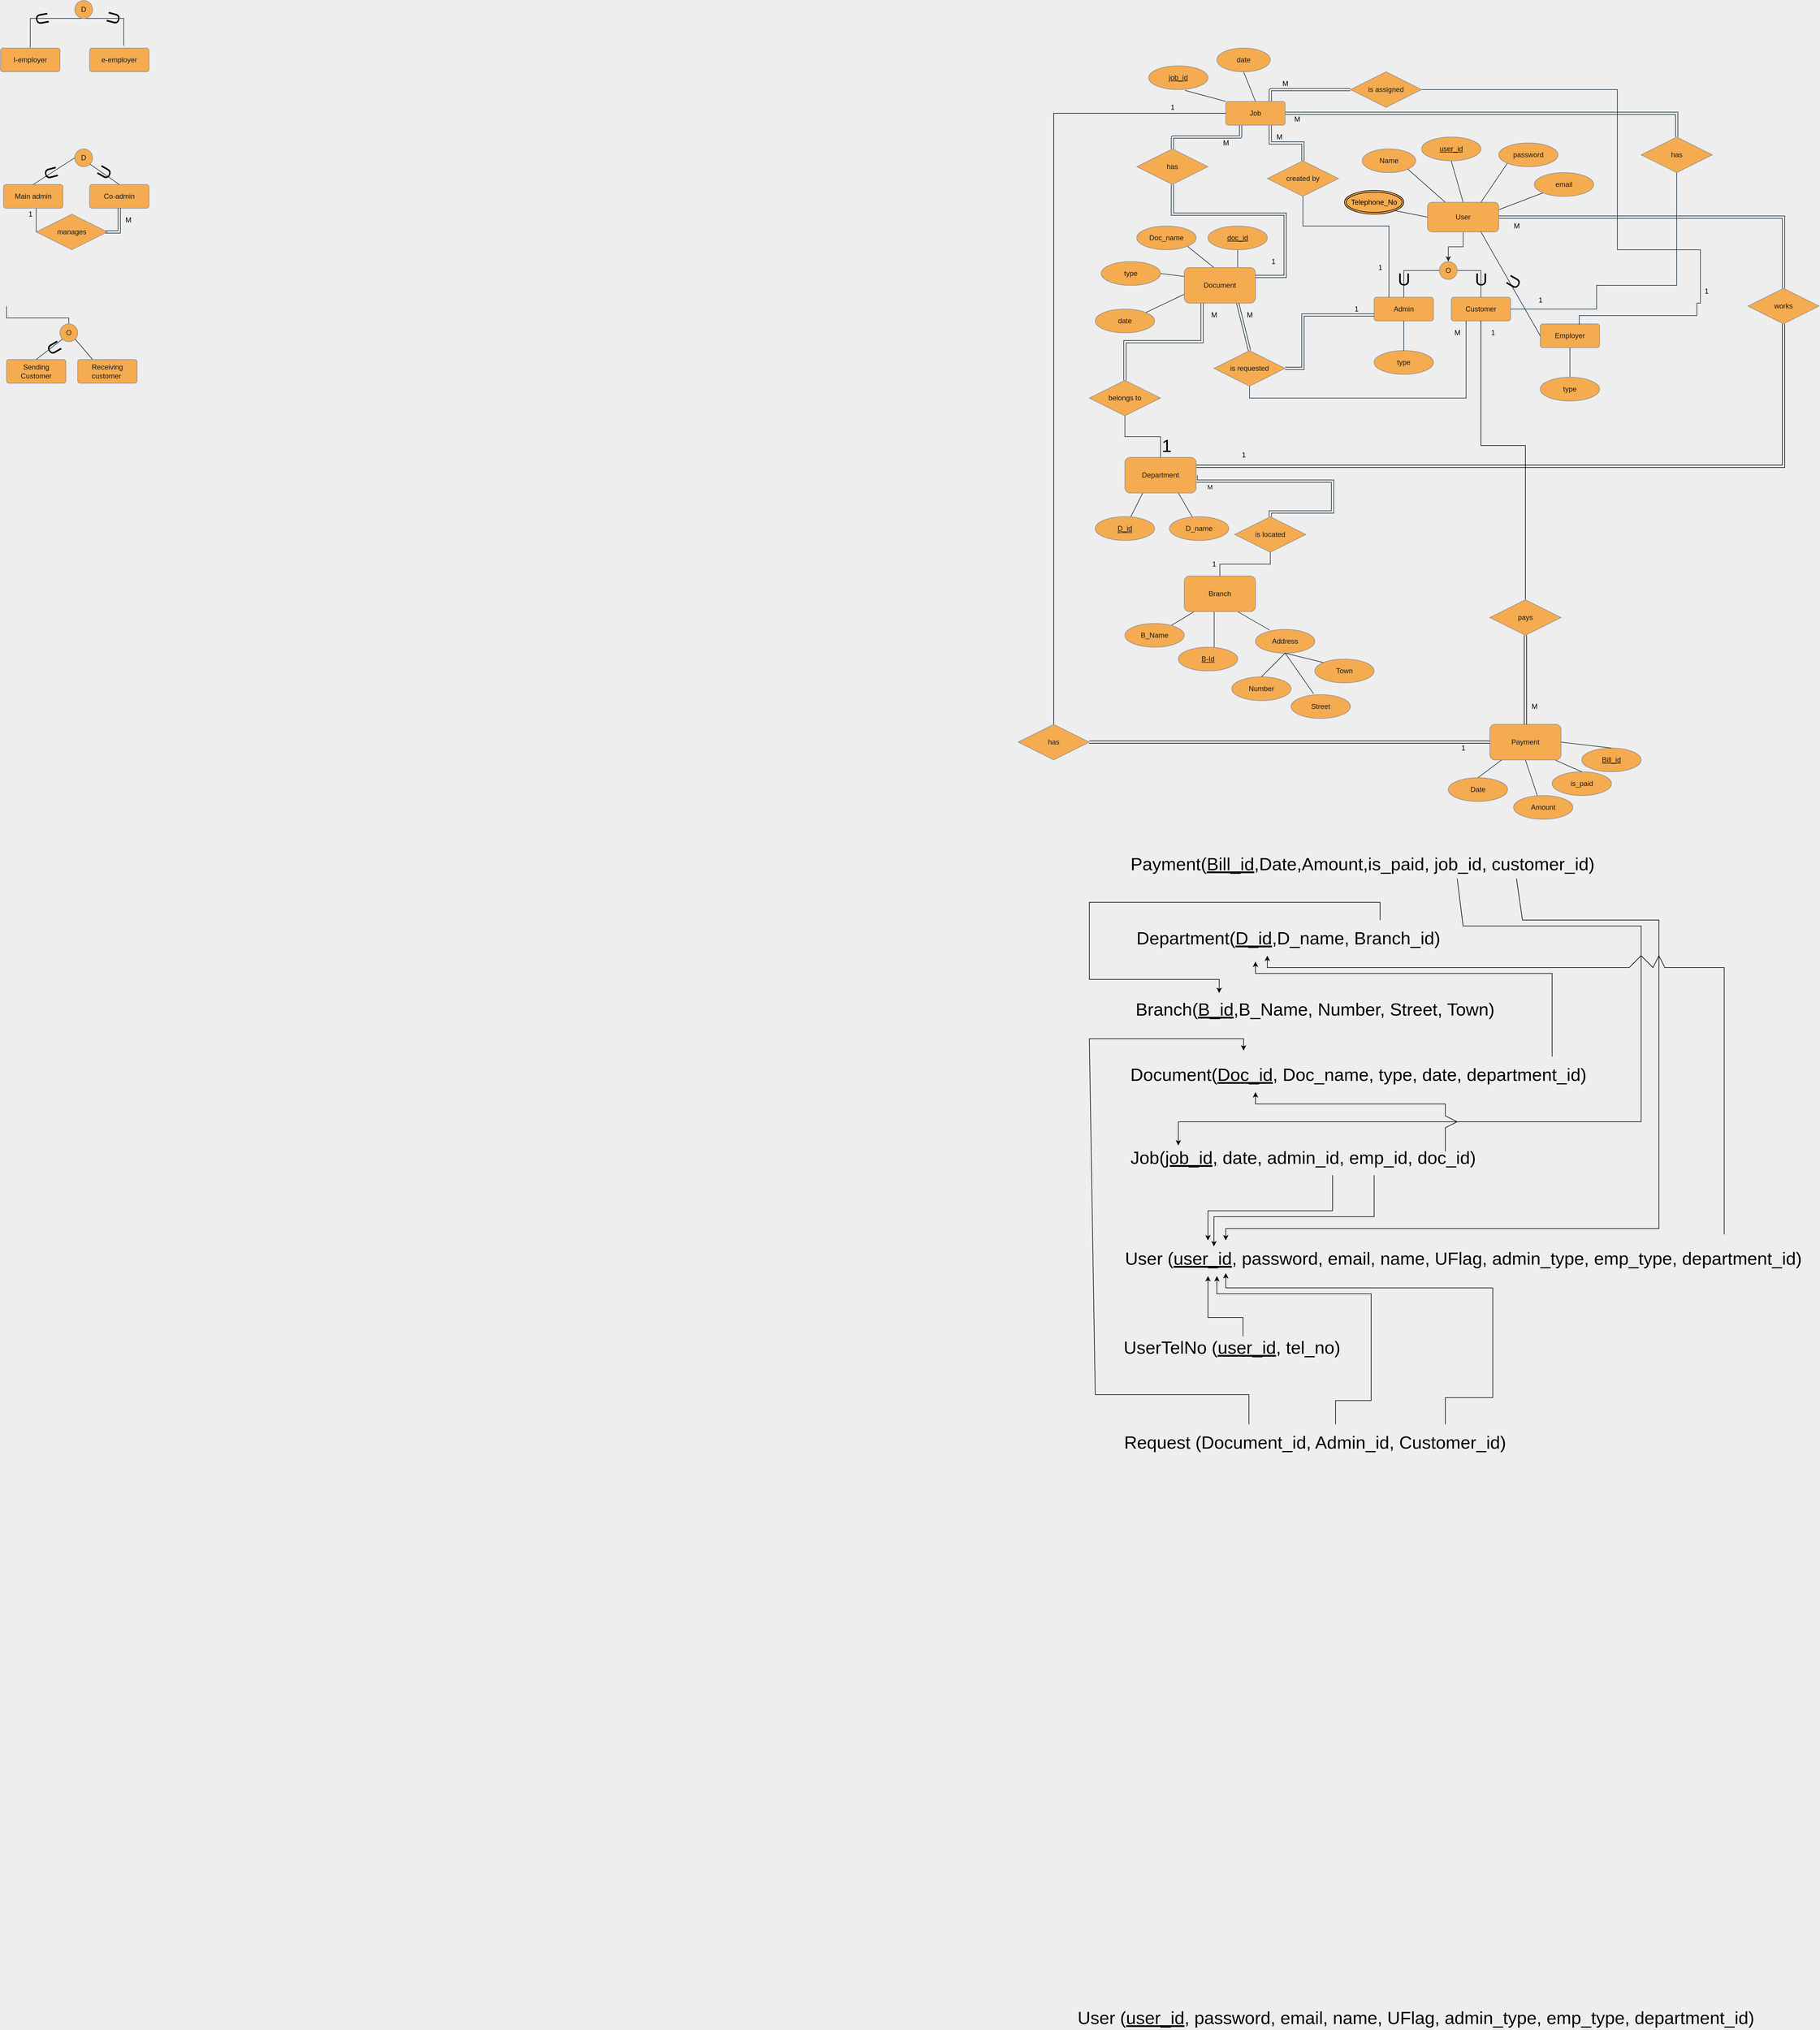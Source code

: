 <mxfile version="15.9.1" type="device" pages="2"><diagram id="R2lEEEUBdFMjLlhIrx00" name="Page-1"><mxGraphModel dx="4415" dy="1078" grid="1" gridSize="10" guides="1" tooltips="1" connect="1" arrows="1" fold="1" page="1" pageScale="1" pageWidth="2339" pageHeight="3300" background="#EEEEEE" math="0" shadow="0" extFonts="Permanent Marker^https://fonts.googleapis.com/css?family=Permanent+Marker"><root><mxCell id="0"/><mxCell id="1" parent="0"/><mxCell id="NOACbVW3ZgNaxoPNcWCw-11" style="edgeStyle=orthogonalEdgeStyle;rounded=0;orthogonalLoop=1;jettySize=auto;html=1;entryX=0.5;entryY=0;entryDx=0;entryDy=0;strokeColor=#182E3E;fontColor=#1A1A1A;labelBackgroundColor=#EEEEEE;" parent="1" source="NOACbVW3ZgNaxoPNcWCw-1" target="NOACbVW3ZgNaxoPNcWCw-9" edge="1"><mxGeometry relative="1" as="geometry"/></mxCell><mxCell id="NOACbVW3ZgNaxoPNcWCw-39" style="edgeStyle=none;rounded=0;orthogonalLoop=1;jettySize=auto;html=1;exitX=0.5;exitY=0;exitDx=0;exitDy=0;entryX=0.5;entryY=1;entryDx=0;entryDy=0;strokeColor=#182E3E;fontColor=#1A1A1A;labelBackgroundColor=#EEEEEE;endArrow=none;endFill=0;" parent="1" source="NOACbVW3ZgNaxoPNcWCw-1" target="NOACbVW3ZgNaxoPNcWCw-38" edge="1"><mxGeometry relative="1" as="geometry"/></mxCell><mxCell id="NOACbVW3ZgNaxoPNcWCw-40" style="edgeStyle=none;rounded=0;orthogonalLoop=1;jettySize=auto;html=1;exitX=0.75;exitY=0;exitDx=0;exitDy=0;entryX=0;entryY=1;entryDx=0;entryDy=0;strokeColor=#182E3E;fontColor=#1A1A1A;labelBackgroundColor=#EEEEEE;endArrow=none;endFill=0;" parent="1" source="NOACbVW3ZgNaxoPNcWCw-1" target="NOACbVW3ZgNaxoPNcWCw-19" edge="1"><mxGeometry relative="1" as="geometry"/></mxCell><mxCell id="NOACbVW3ZgNaxoPNcWCw-41" style="edgeStyle=none;rounded=0;orthogonalLoop=1;jettySize=auto;html=1;entryX=0;entryY=1;entryDx=0;entryDy=0;strokeColor=#182E3E;fontColor=#1A1A1A;labelBackgroundColor=#EEEEEE;endArrow=none;endFill=0;exitX=1;exitY=0.25;exitDx=0;exitDy=0;" parent="1" source="NOACbVW3ZgNaxoPNcWCw-1" target="NOACbVW3ZgNaxoPNcWCw-21" edge="1"><mxGeometry relative="1" as="geometry"><mxPoint x="1110" y="400" as="sourcePoint"/></mxGeometry></mxCell><mxCell id="NOACbVW3ZgNaxoPNcWCw-42" style="edgeStyle=none;rounded=0;orthogonalLoop=1;jettySize=auto;html=1;exitX=0.25;exitY=0;exitDx=0;exitDy=0;entryX=1;entryY=1;entryDx=0;entryDy=0;strokeColor=#182E3E;fontColor=#1A1A1A;labelBackgroundColor=#EEEEEE;endArrow=none;endFill=0;" parent="1" source="NOACbVW3ZgNaxoPNcWCw-1" target="NOACbVW3ZgNaxoPNcWCw-18" edge="1"><mxGeometry relative="1" as="geometry"/></mxCell><mxCell id="NOACbVW3ZgNaxoPNcWCw-43" style="edgeStyle=none;rounded=0;orthogonalLoop=1;jettySize=auto;html=1;exitX=0;exitY=0.5;exitDx=0;exitDy=0;entryX=1;entryY=1;entryDx=0;entryDy=0;strokeColor=#182E3E;fontColor=#1A1A1A;labelBackgroundColor=#EEEEEE;endArrow=none;endFill=0;" parent="1" source="NOACbVW3ZgNaxoPNcWCw-1" target="5BJDtEoY140ML4YigmFN-3" edge="1"><mxGeometry relative="1" as="geometry"><mxPoint x="950.146" y="374.226" as="targetPoint"/></mxGeometry></mxCell><mxCell id="NOACbVW3ZgNaxoPNcWCw-94" style="edgeStyle=orthogonalEdgeStyle;rounded=0;sketch=0;orthogonalLoop=1;jettySize=auto;html=1;exitX=1;exitY=0.5;exitDx=0;exitDy=0;fontColor=#1A1A1A;endArrow=none;endFill=0;strokeColor=#182E3E;shape=link;" parent="1" source="NOACbVW3ZgNaxoPNcWCw-1" target="NOACbVW3ZgNaxoPNcWCw-93" edge="1"><mxGeometry relative="1" as="geometry"/></mxCell><mxCell id="NOACbVW3ZgNaxoPNcWCw-1" value="User" style="rounded=1;whiteSpace=wrap;html=1;fillColor=#F5AB50;strokeColor=#909090;fontColor=#1A1A1A;" parent="1" vertex="1"><mxGeometry x="990" y="400" width="120" height="50" as="geometry"/></mxCell><mxCell id="NOACbVW3ZgNaxoPNcWCw-62" style="edgeStyle=none;rounded=0;orthogonalLoop=1;jettySize=auto;html=1;exitX=0.75;exitY=0;exitDx=0;exitDy=0;strokeColor=#182E3E;fontColor=#1A1A1A;labelBackgroundColor=#EEEEEE;endArrow=none;endFill=0;" parent="1" source="NOACbVW3ZgNaxoPNcWCw-2" edge="1"><mxGeometry relative="1" as="geometry"><mxPoint x="670" y="470" as="targetPoint"/></mxGeometry></mxCell><mxCell id="NOACbVW3ZgNaxoPNcWCw-63" style="edgeStyle=none;rounded=0;orthogonalLoop=1;jettySize=auto;html=1;entryX=1;entryY=1;entryDx=0;entryDy=0;strokeColor=#182E3E;fontColor=#1A1A1A;labelBackgroundColor=#EEEEEE;endArrow=none;endFill=0;" parent="1" target="NOACbVW3ZgNaxoPNcWCw-47" edge="1"><mxGeometry relative="1" as="geometry"><mxPoint x="630" y="510" as="sourcePoint"/></mxGeometry></mxCell><mxCell id="NOACbVW3ZgNaxoPNcWCw-65" style="edgeStyle=none;rounded=0;orthogonalLoop=1;jettySize=auto;html=1;exitX=0;exitY=0.25;exitDx=0;exitDy=0;strokeColor=#182E3E;fontColor=#1A1A1A;labelBackgroundColor=#EEEEEE;endArrow=none;endFill=0;entryX=1;entryY=0.5;entryDx=0;entryDy=0;" parent="1" source="NOACbVW3ZgNaxoPNcWCw-2" target="NOACbVW3ZgNaxoPNcWCw-61" edge="1"><mxGeometry relative="1" as="geometry"><mxPoint x="550" y="520" as="targetPoint"/></mxGeometry></mxCell><mxCell id="NOACbVW3ZgNaxoPNcWCw-69" style="edgeStyle=none;rounded=0;orthogonalLoop=1;jettySize=auto;html=1;exitX=0;exitY=0.75;exitDx=0;exitDy=0;entryX=1;entryY=0;entryDx=0;entryDy=0;strokeColor=#182E3E;fontColor=#1A1A1A;labelBackgroundColor=#EEEEEE;endArrow=none;endFill=0;" parent="1" source="NOACbVW3ZgNaxoPNcWCw-2" target="NOACbVW3ZgNaxoPNcWCw-67" edge="1"><mxGeometry relative="1" as="geometry"/></mxCell><mxCell id="NOACbVW3ZgNaxoPNcWCw-88" style="edgeStyle=orthogonalEdgeStyle;curved=0;rounded=0;sketch=0;orthogonalLoop=1;jettySize=auto;html=1;exitX=0.25;exitY=1;exitDx=0;exitDy=0;fontColor=#1A1A1A;endArrow=none;endFill=0;strokeColor=#182E3E;shape=link;" parent="1" source="NOACbVW3ZgNaxoPNcWCw-2" target="NOACbVW3ZgNaxoPNcWCw-87" edge="1"><mxGeometry relative="1" as="geometry"/></mxCell><mxCell id="NOACbVW3ZgNaxoPNcWCw-2" value="Document" style="rounded=1;whiteSpace=wrap;html=1;fillColor=#F5AB50;strokeColor=#909090;fontColor=#1A1A1A;" parent="1" vertex="1"><mxGeometry x="580" y="510" width="120" height="60" as="geometry"/></mxCell><mxCell id="NOACbVW3ZgNaxoPNcWCw-58" style="edgeStyle=none;rounded=0;orthogonalLoop=1;jettySize=auto;html=1;exitX=0.75;exitY=1;exitDx=0;exitDy=0;strokeColor=#182E3E;fontColor=#1A1A1A;labelBackgroundColor=#EEEEEE;endArrow=none;endFill=0;" parent="1" source="NOACbVW3ZgNaxoPNcWCw-3" target="NOACbVW3ZgNaxoPNcWCw-51" edge="1"><mxGeometry relative="1" as="geometry"/></mxCell><mxCell id="NOACbVW3ZgNaxoPNcWCw-59" style="edgeStyle=none;rounded=0;orthogonalLoop=1;jettySize=auto;html=1;exitX=0.25;exitY=1;exitDx=0;exitDy=0;strokeColor=#182E3E;fontColor=#1A1A1A;labelBackgroundColor=#EEEEEE;endArrow=none;endFill=0;" parent="1" source="NOACbVW3ZgNaxoPNcWCw-3" target="NOACbVW3ZgNaxoPNcWCw-52" edge="1"><mxGeometry relative="1" as="geometry"/></mxCell><mxCell id="NOACbVW3ZgNaxoPNcWCw-91" style="edgeStyle=orthogonalEdgeStyle;curved=0;rounded=0;sketch=0;orthogonalLoop=1;jettySize=auto;html=1;exitX=1;exitY=0.5;exitDx=0;exitDy=0;entryX=0.5;entryY=0;entryDx=0;entryDy=0;fontColor=#1A1A1A;endArrow=none;endFill=0;strokeColor=#182E3E;shape=link;" parent="1" source="NOACbVW3ZgNaxoPNcWCw-3" target="NOACbVW3ZgNaxoPNcWCw-90" edge="1"><mxGeometry relative="1" as="geometry"><Array as="points"><mxPoint x="830" y="870"/><mxPoint x="830" y="922"/><mxPoint x="725" y="922"/></Array></mxGeometry></mxCell><mxCell id="5BJDtEoY140ML4YigmFN-18" value="M" style="edgeLabel;html=1;align=center;verticalAlign=middle;resizable=0;points=[];" parent="NOACbVW3ZgNaxoPNcWCw-91" vertex="1" connectable="0"><mxGeometry x="-0.839" y="-1" relative="1" as="geometry"><mxPoint y="9" as="offset"/></mxGeometry></mxCell><mxCell id="5BJDtEoY140ML4YigmFN-45" style="edgeStyle=orthogonalEdgeStyle;shape=link;rounded=0;orthogonalLoop=1;jettySize=auto;html=1;exitX=1;exitY=0.25;exitDx=0;exitDy=0;entryX=0.5;entryY=1;entryDx=0;entryDy=0;fontSize=12;endArrow=none;endFill=0;" parent="1" source="NOACbVW3ZgNaxoPNcWCw-3" target="NOACbVW3ZgNaxoPNcWCw-93" edge="1"><mxGeometry relative="1" as="geometry"/></mxCell><mxCell id="NOACbVW3ZgNaxoPNcWCw-3" value="Department" style="rounded=1;whiteSpace=wrap;html=1;fillColor=#F5AB50;strokeColor=#909090;fontColor=#1A1A1A;" parent="1" vertex="1"><mxGeometry x="480" y="830" width="120" height="60" as="geometry"/></mxCell><mxCell id="NOACbVW3ZgNaxoPNcWCw-55" style="edgeStyle=none;rounded=0;orthogonalLoop=1;jettySize=auto;html=1;exitX=0.75;exitY=1;exitDx=0;exitDy=0;entryX=0.236;entryY=0.025;entryDx=0;entryDy=0;entryPerimeter=0;strokeColor=#182E3E;fontColor=#1A1A1A;labelBackgroundColor=#EEEEEE;endArrow=none;endFill=0;" parent="1" source="NOACbVW3ZgNaxoPNcWCw-4" target="NOACbVW3ZgNaxoPNcWCw-49" edge="1"><mxGeometry relative="1" as="geometry"/></mxCell><mxCell id="NOACbVW3ZgNaxoPNcWCw-56" style="edgeStyle=none;rounded=0;orthogonalLoop=1;jettySize=auto;html=1;exitX=0.42;exitY=1.01;exitDx=0;exitDy=0;entryX=0.604;entryY=0.055;entryDx=0;entryDy=0;entryPerimeter=0;exitPerimeter=0;strokeColor=#182E3E;fontColor=#1A1A1A;labelBackgroundColor=#EEEEEE;endArrow=none;endFill=0;" parent="1" source="NOACbVW3ZgNaxoPNcWCw-4" target="NOACbVW3ZgNaxoPNcWCw-45" edge="1"><mxGeometry relative="1" as="geometry"/></mxCell><mxCell id="NOACbVW3ZgNaxoPNcWCw-57" style="edgeStyle=none;rounded=0;orthogonalLoop=1;jettySize=auto;html=1;exitX=0.133;exitY=1.01;exitDx=0;exitDy=0;exitPerimeter=0;strokeColor=#182E3E;fontColor=#1A1A1A;labelBackgroundColor=#EEEEEE;endArrow=none;endFill=0;" parent="1" source="NOACbVW3ZgNaxoPNcWCw-4" target="NOACbVW3ZgNaxoPNcWCw-46" edge="1"><mxGeometry relative="1" as="geometry"/></mxCell><mxCell id="NOACbVW3ZgNaxoPNcWCw-4" value="Branch" style="rounded=1;whiteSpace=wrap;html=1;fillColor=#F5AB50;strokeColor=#909090;fontColor=#1A1A1A;" parent="1" vertex="1"><mxGeometry x="580" y="1030" width="120" height="60" as="geometry"/></mxCell><mxCell id="NOACbVW3ZgNaxoPNcWCw-5" value="Admin" style="rounded=1;arcSize=10;whiteSpace=wrap;html=1;align=center;fillColor=#F5AB50;strokeColor=#909090;fontColor=#1A1A1A;" parent="1" vertex="1"><mxGeometry x="900" y="560" width="100" height="40" as="geometry"/></mxCell><mxCell id="NOACbVW3ZgNaxoPNcWCw-6" value="Customer" style="rounded=1;arcSize=10;whiteSpace=wrap;html=1;align=center;fillColor=#F5AB50;strokeColor=#909090;fontColor=#1A1A1A;" parent="1" vertex="1"><mxGeometry x="1030" y="560" width="100" height="40" as="geometry"/></mxCell><mxCell id="NOACbVW3ZgNaxoPNcWCw-29" style="edgeStyle=orthogonalEdgeStyle;rounded=0;orthogonalLoop=1;jettySize=auto;html=1;strokeColor=#182E3E;fontColor=#1A1A1A;labelBackgroundColor=#EEEEEE;entryX=0.5;entryY=0;entryDx=0;entryDy=0;endArrow=none;endFill=0;" parent="1" source="NOACbVW3ZgNaxoPNcWCw-7" target="5BJDtEoY140ML4YigmFN-153" edge="1"><mxGeometry relative="1" as="geometry"><mxPoint x="1230" y="695" as="targetPoint"/></mxGeometry></mxCell><mxCell id="NOACbVW3ZgNaxoPNcWCw-7" value="Employer" style="rounded=1;arcSize=10;whiteSpace=wrap;html=1;align=center;fillColor=#F5AB50;strokeColor=#909090;fontColor=#1A1A1A;" parent="1" vertex="1"><mxGeometry x="1180" y="605" width="100" height="40" as="geometry"/></mxCell><mxCell id="NOACbVW3ZgNaxoPNcWCw-12" style="edgeStyle=orthogonalEdgeStyle;rounded=0;orthogonalLoop=1;jettySize=auto;html=1;strokeColor=#182E3E;fontColor=#1A1A1A;labelBackgroundColor=#EEEEEE;endArrow=none;endFill=0;" parent="1" source="NOACbVW3ZgNaxoPNcWCw-9" target="NOACbVW3ZgNaxoPNcWCw-5" edge="1"><mxGeometry relative="1" as="geometry"/></mxCell><mxCell id="NOACbVW3ZgNaxoPNcWCw-13" style="edgeStyle=orthogonalEdgeStyle;rounded=0;orthogonalLoop=1;jettySize=auto;html=1;entryX=0.5;entryY=0;entryDx=0;entryDy=0;strokeColor=#182E3E;fontColor=#1A1A1A;labelBackgroundColor=#EEEEEE;endArrow=none;endFill=0;" parent="1" source="NOACbVW3ZgNaxoPNcWCw-9" target="NOACbVW3ZgNaxoPNcWCw-6" edge="1"><mxGeometry relative="1" as="geometry"><Array as="points"><mxPoint x="1080" y="515"/></Array></mxGeometry></mxCell><mxCell id="NOACbVW3ZgNaxoPNcWCw-9" value="O" style="ellipse;whiteSpace=wrap;html=1;align=center;fillColor=#F5AB50;strokeColor=#909090;fontColor=#1A1A1A;" parent="1" vertex="1"><mxGeometry x="1010" y="500" width="30" height="30" as="geometry"/></mxCell><mxCell id="NOACbVW3ZgNaxoPNcWCw-18" value="Name" style="ellipse;whiteSpace=wrap;html=1;align=center;fillColor=#F5AB50;strokeColor=#909090;fontColor=#1A1A1A;" parent="1" vertex="1"><mxGeometry x="880" y="310" width="90" height="40" as="geometry"/></mxCell><mxCell id="NOACbVW3ZgNaxoPNcWCw-19" value="password" style="ellipse;whiteSpace=wrap;html=1;align=center;fillColor=#F5AB50;strokeColor=#909090;fontColor=#1A1A1A;" parent="1" vertex="1"><mxGeometry x="1110" y="300" width="100" height="40" as="geometry"/></mxCell><mxCell id="NOACbVW3ZgNaxoPNcWCw-21" value="email" style="ellipse;whiteSpace=wrap;html=1;align=center;fillColor=#F5AB50;strokeColor=#909090;fontColor=#1A1A1A;" parent="1" vertex="1"><mxGeometry x="1170" y="350" width="100" height="40" as="geometry"/></mxCell><mxCell id="NOACbVW3ZgNaxoPNcWCw-38" value="user_id" style="ellipse;whiteSpace=wrap;html=1;align=center;fontStyle=4;fillColor=#F5AB50;strokeColor=#909090;fontColor=#1A1A1A;" parent="1" vertex="1"><mxGeometry x="980" y="290" width="100" height="40" as="geometry"/></mxCell><mxCell id="NOACbVW3ZgNaxoPNcWCw-45" value="&lt;u&gt;B-Id&lt;/u&gt;" style="ellipse;whiteSpace=wrap;html=1;align=center;fillColor=#F5AB50;strokeColor=#909090;fontColor=#1A1A1A;" parent="1" vertex="1"><mxGeometry x="570" y="1150" width="100" height="40" as="geometry"/></mxCell><mxCell id="NOACbVW3ZgNaxoPNcWCw-46" value="B_Name" style="ellipse;whiteSpace=wrap;html=1;align=center;fillColor=#F5AB50;strokeColor=#909090;fontColor=#1A1A1A;" parent="1" vertex="1"><mxGeometry x="480" y="1110" width="100" height="40" as="geometry"/></mxCell><mxCell id="NOACbVW3ZgNaxoPNcWCw-47" value="Doc_name" style="ellipse;whiteSpace=wrap;html=1;align=center;fillColor=#F5AB50;strokeColor=#909090;fontColor=#1A1A1A;" parent="1" vertex="1"><mxGeometry x="500" y="440" width="100" height="40" as="geometry"/></mxCell><mxCell id="NOACbVW3ZgNaxoPNcWCw-49" value="Address" style="ellipse;whiteSpace=wrap;html=1;align=center;fillColor=#F5AB50;strokeColor=#909090;fontColor=#1A1A1A;" parent="1" vertex="1"><mxGeometry x="700" y="1120" width="100" height="40" as="geometry"/></mxCell><mxCell id="NOACbVW3ZgNaxoPNcWCw-51" value="D_name" style="ellipse;whiteSpace=wrap;html=1;align=center;fillColor=#F5AB50;strokeColor=#909090;fontColor=#1A1A1A;" parent="1" vertex="1"><mxGeometry x="555" y="930" width="100" height="40" as="geometry"/></mxCell><mxCell id="NOACbVW3ZgNaxoPNcWCw-52" value="&lt;span style=&quot;border-bottom: 1px dotted&quot;&gt;&lt;u&gt;D_id&lt;/u&gt;&lt;/span&gt;" style="ellipse;whiteSpace=wrap;html=1;align=center;fillColor=#F5AB50;strokeColor=#909090;fontColor=#1A1A1A;" parent="1" vertex="1"><mxGeometry x="430" y="930" width="100" height="40" as="geometry"/></mxCell><mxCell id="NOACbVW3ZgNaxoPNcWCw-60" value="doc_id" style="ellipse;whiteSpace=wrap;html=1;align=center;fontStyle=4;fillColor=#F5AB50;strokeColor=#909090;fontColor=#1A1A1A;" parent="1" vertex="1"><mxGeometry x="620" y="440" width="100" height="40" as="geometry"/></mxCell><mxCell id="NOACbVW3ZgNaxoPNcWCw-61" value="type" style="ellipse;whiteSpace=wrap;html=1;align=center;fillColor=#F5AB50;strokeColor=#909090;fontColor=#1A1A1A;" parent="1" vertex="1"><mxGeometry x="440" y="500" width="100" height="40" as="geometry"/></mxCell><mxCell id="NOACbVW3ZgNaxoPNcWCw-67" value="date" style="ellipse;whiteSpace=wrap;html=1;align=center;fillColor=#F5AB50;strokeColor=#909090;fontColor=#1A1A1A;" parent="1" vertex="1"><mxGeometry x="430" y="580" width="100" height="40" as="geometry"/></mxCell><mxCell id="NOACbVW3ZgNaxoPNcWCw-82" style="edgeStyle=orthogonalEdgeStyle;curved=0;rounded=0;sketch=0;orthogonalLoop=1;jettySize=auto;html=1;exitX=1;exitY=0.5;exitDx=0;exitDy=0;entryX=0;entryY=0.75;entryDx=0;entryDy=0;fontColor=#1A1A1A;endArrow=none;endFill=0;strokeColor=#182E3E;shape=link;" parent="1" source="NOACbVW3ZgNaxoPNcWCw-80" target="NOACbVW3ZgNaxoPNcWCw-5" edge="1"><mxGeometry relative="1" as="geometry"><Array as="points"><mxPoint x="780" y="680"/><mxPoint x="780" y="590"/></Array></mxGeometry></mxCell><mxCell id="NOACbVW3ZgNaxoPNcWCw-113" style="edgeStyle=orthogonalEdgeStyle;rounded=0;sketch=0;orthogonalLoop=1;jettySize=auto;html=1;exitX=0.5;exitY=1;exitDx=0;exitDy=0;entryX=0.25;entryY=1;entryDx=0;entryDy=0;fontColor=#1A1A1A;endArrow=none;endFill=0;strokeColor=#182E3E;" parent="1" source="NOACbVW3ZgNaxoPNcWCw-80" target="NOACbVW3ZgNaxoPNcWCw-6" edge="1"><mxGeometry relative="1" as="geometry"/></mxCell><mxCell id="NOACbVW3ZgNaxoPNcWCw-80" value="is requested" style="shape=rhombus;perimeter=rhombusPerimeter;whiteSpace=wrap;html=1;align=center;rounded=0;sketch=0;fontColor=#1A1A1A;strokeColor=#909090;fillColor=#F5AB50;" parent="1" vertex="1"><mxGeometry x="630" y="650" width="120" height="60" as="geometry"/></mxCell><mxCell id="NOACbVW3ZgNaxoPNcWCw-89" style="edgeStyle=orthogonalEdgeStyle;rounded=0;sketch=0;orthogonalLoop=1;jettySize=auto;html=1;exitX=0.5;exitY=1;exitDx=0;exitDy=0;fontColor=#1A1A1A;endArrow=none;endFill=0;strokeColor=#182E3E;" parent="1" source="NOACbVW3ZgNaxoPNcWCw-87" target="NOACbVW3ZgNaxoPNcWCw-3" edge="1"><mxGeometry relative="1" as="geometry"/></mxCell><mxCell id="NOACbVW3ZgNaxoPNcWCw-87" value="belongs to" style="shape=rhombus;perimeter=rhombusPerimeter;whiteSpace=wrap;html=1;align=center;rounded=0;sketch=0;fontColor=#1A1A1A;strokeColor=#909090;fillColor=#F5AB50;" parent="1" vertex="1"><mxGeometry x="420" y="700" width="120" height="60" as="geometry"/></mxCell><mxCell id="NOACbVW3ZgNaxoPNcWCw-92" style="edgeStyle=orthogonalEdgeStyle;rounded=0;sketch=0;orthogonalLoop=1;jettySize=auto;html=1;exitX=0.5;exitY=1;exitDx=0;exitDy=0;fontColor=#1A1A1A;endArrow=none;endFill=0;strokeColor=#182E3E;" parent="1" source="NOACbVW3ZgNaxoPNcWCw-90" target="NOACbVW3ZgNaxoPNcWCw-4" edge="1"><mxGeometry relative="1" as="geometry"/></mxCell><mxCell id="NOACbVW3ZgNaxoPNcWCw-90" value="is located" style="shape=rhombus;perimeter=rhombusPerimeter;whiteSpace=wrap;html=1;align=center;rounded=0;sketch=0;fontColor=#1A1A1A;strokeColor=#909090;fillColor=#F5AB50;" parent="1" vertex="1"><mxGeometry x="665" y="930" width="120" height="60" as="geometry"/></mxCell><mxCell id="NOACbVW3ZgNaxoPNcWCw-93" value="works" style="shape=rhombus;perimeter=rhombusPerimeter;whiteSpace=wrap;html=1;align=center;rounded=0;sketch=0;fontColor=#1A1A1A;strokeColor=#909090;fillColor=#F5AB50;" parent="1" vertex="1"><mxGeometry x="1530" y="545" width="120" height="60" as="geometry"/></mxCell><mxCell id="NOACbVW3ZgNaxoPNcWCw-98" style="edgeStyle=orthogonalEdgeStyle;curved=0;rounded=1;sketch=0;orthogonalLoop=1;jettySize=auto;html=1;exitX=0.25;exitY=1;exitDx=0;exitDy=0;entryX=0.5;entryY=0;entryDx=0;entryDy=0;fontColor=#1A1A1A;endArrow=none;endFill=0;strokeColor=#182E3E;shape=link;" parent="1" source="NOACbVW3ZgNaxoPNcWCw-96" target="NOACbVW3ZgNaxoPNcWCw-97" edge="1"><mxGeometry relative="1" as="geometry"/></mxCell><mxCell id="NOACbVW3ZgNaxoPNcWCw-101" style="edgeStyle=orthogonalEdgeStyle;curved=0;rounded=1;sketch=0;orthogonalLoop=1;jettySize=auto;html=1;exitX=0.75;exitY=0;exitDx=0;exitDy=0;fontColor=#1A1A1A;endArrow=none;endFill=0;strokeColor=#182E3E;shape=link;" parent="1" source="NOACbVW3ZgNaxoPNcWCw-96" target="NOACbVW3ZgNaxoPNcWCw-100" edge="1"><mxGeometry relative="1" as="geometry"/></mxCell><mxCell id="NOACbVW3ZgNaxoPNcWCw-104" style="edgeStyle=orthogonalEdgeStyle;curved=0;rounded=0;sketch=0;orthogonalLoop=1;jettySize=auto;html=1;exitX=0.75;exitY=1;exitDx=0;exitDy=0;entryX=0.5;entryY=0;entryDx=0;entryDy=0;fontColor=#1A1A1A;endArrow=none;endFill=0;strokeColor=#182E3E;shape=link;" parent="1" source="NOACbVW3ZgNaxoPNcWCw-96" target="NOACbVW3ZgNaxoPNcWCw-103" edge="1"><mxGeometry relative="1" as="geometry"/></mxCell><mxCell id="NOACbVW3ZgNaxoPNcWCw-129" style="edgeStyle=orthogonalEdgeStyle;rounded=0;sketch=0;orthogonalLoop=1;jettySize=auto;html=1;exitX=1;exitY=0.5;exitDx=0;exitDy=0;entryX=0.5;entryY=0;entryDx=0;entryDy=0;fontColor=#1A1A1A;endArrow=none;endFill=0;strokeColor=#182E3E;shape=link;" parent="1" source="NOACbVW3ZgNaxoPNcWCw-96" target="NOACbVW3ZgNaxoPNcWCw-128" edge="1"><mxGeometry relative="1" as="geometry"/></mxCell><mxCell id="NOACbVW3ZgNaxoPNcWCw-96" value="Job" style="rounded=1;arcSize=10;whiteSpace=wrap;html=1;align=center;sketch=0;fontColor=#1A1A1A;strokeColor=#909090;fillColor=#F5AB50;" parent="1" vertex="1"><mxGeometry x="650" y="230" width="100" height="40" as="geometry"/></mxCell><mxCell id="NOACbVW3ZgNaxoPNcWCw-99" style="edgeStyle=orthogonalEdgeStyle;curved=0;rounded=0;sketch=0;orthogonalLoop=1;jettySize=auto;html=1;exitX=0.5;exitY=1;exitDx=0;exitDy=0;fontColor=#1A1A1A;endArrow=none;endFill=0;strokeColor=#182E3E;entryX=1;entryY=0.25;entryDx=0;entryDy=0;shape=link;" parent="1" source="NOACbVW3ZgNaxoPNcWCw-97" target="NOACbVW3ZgNaxoPNcWCw-2" edge="1"><mxGeometry relative="1" as="geometry"><Array as="points"><mxPoint x="560" y="420"/><mxPoint x="750" y="420"/><mxPoint x="750" y="525"/></Array><mxPoint x="720" y="509" as="targetPoint"/></mxGeometry></mxCell><mxCell id="5BJDtEoY140ML4YigmFN-104" style="edgeStyle=orthogonalEdgeStyle;rounded=0;orthogonalLoop=1;jettySize=auto;html=1;exitX=0;exitY=0.5;exitDx=0;exitDy=0;fontSize=12;endArrow=none;endFill=0;" parent="1" source="NOACbVW3ZgNaxoPNcWCw-96" target="5BJDtEoY140ML4YigmFN-102" edge="1"><mxGeometry relative="1" as="geometry"/></mxCell><mxCell id="NOACbVW3ZgNaxoPNcWCw-97" value="has" style="shape=rhombus;perimeter=rhombusPerimeter;whiteSpace=wrap;html=1;align=center;rounded=0;sketch=0;fontColor=#1A1A1A;strokeColor=#909090;fillColor=#F5AB50;" parent="1" vertex="1"><mxGeometry x="500" y="310" width="120" height="60" as="geometry"/></mxCell><mxCell id="NOACbVW3ZgNaxoPNcWCw-102" style="edgeStyle=orthogonalEdgeStyle;rounded=0;sketch=0;orthogonalLoop=1;jettySize=auto;html=1;exitX=1;exitY=0.5;exitDx=0;exitDy=0;fontColor=#1A1A1A;endArrow=none;endFill=0;strokeColor=#182E3E;entryX=0.657;entryY=0.031;entryDx=0;entryDy=0;entryPerimeter=0;" parent="1" source="NOACbVW3ZgNaxoPNcWCw-100" target="NOACbVW3ZgNaxoPNcWCw-7" edge="1"><mxGeometry relative="1" as="geometry"><Array as="points"><mxPoint x="1310" y="210"/><mxPoint x="1310" y="480"/><mxPoint x="1450" y="480"/><mxPoint x="1450" y="570"/><mxPoint x="1444" y="570"/><mxPoint x="1444" y="591"/></Array><mxPoint x="1464.14" y="526.72" as="targetPoint"/></mxGeometry></mxCell><mxCell id="NOACbVW3ZgNaxoPNcWCw-100" value="is assigned" style="shape=rhombus;perimeter=rhombusPerimeter;whiteSpace=wrap;html=1;align=center;rounded=0;sketch=0;fontColor=#1A1A1A;strokeColor=#909090;fillColor=#F5AB50;" parent="1" vertex="1"><mxGeometry x="860" y="180" width="120" height="60" as="geometry"/></mxCell><mxCell id="NOACbVW3ZgNaxoPNcWCw-105" style="edgeStyle=orthogonalEdgeStyle;rounded=0;sketch=0;orthogonalLoop=1;jettySize=auto;html=1;entryX=0.25;entryY=0;entryDx=0;entryDy=0;fontColor=#1A1A1A;endArrow=none;endFill=0;strokeColor=#182E3E;" parent="1" target="NOACbVW3ZgNaxoPNcWCw-5" edge="1"><mxGeometry relative="1" as="geometry"><Array as="points"><mxPoint x="780" y="440"/><mxPoint x="925" y="440"/></Array><mxPoint x="780" y="390" as="sourcePoint"/></mxGeometry></mxCell><mxCell id="NOACbVW3ZgNaxoPNcWCw-103" value="created by" style="shape=rhombus;perimeter=rhombusPerimeter;whiteSpace=wrap;html=1;align=center;rounded=0;sketch=0;fontColor=#1A1A1A;strokeColor=#909090;fillColor=#F5AB50;" parent="1" vertex="1"><mxGeometry x="720" y="330" width="120" height="60" as="geometry"/></mxCell><mxCell id="5BJDtEoY140ML4YigmFN-98" style="edgeStyle=orthogonalEdgeStyle;rounded=0;orthogonalLoop=1;jettySize=auto;html=1;exitX=0.5;exitY=1;exitDx=0;exitDy=0;entryX=0.5;entryY=0;entryDx=0;entryDy=0;fontSize=12;endArrow=none;endFill=0;" parent="1" source="NOACbVW3ZgNaxoPNcWCw-6" target="5BJDtEoY140ML4YigmFN-97" edge="1"><mxGeometry relative="1" as="geometry"><Array as="points"><mxPoint x="1080" y="810"/><mxPoint x="1155" y="810"/></Array></mxGeometry></mxCell><mxCell id="NOACbVW3ZgNaxoPNcWCw-130" style="edgeStyle=orthogonalEdgeStyle;rounded=0;sketch=0;orthogonalLoop=1;jettySize=auto;html=1;exitX=0.5;exitY=1;exitDx=0;exitDy=0;entryX=1;entryY=0.5;entryDx=0;entryDy=0;fontColor=#1A1A1A;endArrow=none;endFill=0;strokeColor=#182E3E;" parent="1" source="NOACbVW3ZgNaxoPNcWCw-128" target="NOACbVW3ZgNaxoPNcWCw-6" edge="1"><mxGeometry relative="1" as="geometry"><Array as="points"><mxPoint x="1410" y="540"/><mxPoint x="1275" y="540"/><mxPoint x="1275" y="580"/></Array></mxGeometry></mxCell><mxCell id="NOACbVW3ZgNaxoPNcWCw-128" value="has" style="shape=rhombus;perimeter=rhombusPerimeter;whiteSpace=wrap;html=1;align=center;rounded=0;sketch=0;fontColor=#1A1A1A;strokeColor=#909090;fillColor=#F5AB50;" parent="1" vertex="1"><mxGeometry x="1350" y="290" width="120" height="60" as="geometry"/></mxCell><mxCell id="NOACbVW3ZgNaxoPNcWCw-131" value="job_id" style="ellipse;whiteSpace=wrap;html=1;align=center;fontStyle=4;rounded=0;sketch=0;fontColor=#1A1A1A;strokeColor=#909090;fillColor=#F5AB50;" parent="1" vertex="1"><mxGeometry x="520" y="170" width="100" height="40" as="geometry"/></mxCell><mxCell id="5BJDtEoY140ML4YigmFN-3" value="Telephone_No" style="ellipse;shape=doubleEllipse;margin=3;whiteSpace=wrap;html=1;align=center;fillColor=#F5AB50;" parent="1" vertex="1"><mxGeometry x="850" y="380" width="100" height="40" as="geometry"/></mxCell><mxCell id="5BJDtEoY140ML4YigmFN-4" value="Number" style="ellipse;whiteSpace=wrap;html=1;align=center;fillColor=#F5AB50;strokeColor=#909090;fontColor=#1A1A1A;" parent="1" vertex="1"><mxGeometry x="660" y="1200" width="100" height="40" as="geometry"/></mxCell><mxCell id="5BJDtEoY140ML4YigmFN-5" value="Street" style="ellipse;whiteSpace=wrap;html=1;align=center;fillColor=#F5AB50;strokeColor=#909090;fontColor=#1A1A1A;" parent="1" vertex="1"><mxGeometry x="760" y="1230" width="100" height="40" as="geometry"/></mxCell><mxCell id="5BJDtEoY140ML4YigmFN-6" value="Town" style="ellipse;whiteSpace=wrap;html=1;align=center;fillColor=#F5AB50;strokeColor=#909090;fontColor=#1A1A1A;" parent="1" vertex="1"><mxGeometry x="800" y="1170" width="100" height="40" as="geometry"/></mxCell><mxCell id="5BJDtEoY140ML4YigmFN-14" style="edgeStyle=none;rounded=0;orthogonalLoop=1;jettySize=auto;html=1;exitX=0.5;exitY=0;exitDx=0;exitDy=0;entryX=0.5;entryY=1;entryDx=0;entryDy=0;strokeColor=#182E3E;fontColor=#1A1A1A;labelBackgroundColor=#EEEEEE;endArrow=none;endFill=0;" parent="1" source="5BJDtEoY140ML4YigmFN-4" target="NOACbVW3ZgNaxoPNcWCw-49" edge="1"><mxGeometry relative="1" as="geometry"><mxPoint x="710" y="1225.77" as="sourcePoint"/><mxPoint x="764.854" y="1149.996" as="targetPoint"/></mxGeometry></mxCell><mxCell id="5BJDtEoY140ML4YigmFN-15" style="edgeStyle=none;rounded=0;orthogonalLoop=1;jettySize=auto;html=1;exitX=0.382;exitY=-0.031;exitDx=0;exitDy=0;entryX=0.5;entryY=1;entryDx=0;entryDy=0;strokeColor=#182E3E;fontColor=#1A1A1A;labelBackgroundColor=#EEEEEE;endArrow=none;endFill=0;exitPerimeter=0;" parent="1" source="5BJDtEoY140ML4YigmFN-5" target="NOACbVW3ZgNaxoPNcWCw-49" edge="1"><mxGeometry relative="1" as="geometry"><mxPoint x="730" y="1200" as="sourcePoint"/><mxPoint x="780" y="1160" as="targetPoint"/></mxGeometry></mxCell><mxCell id="5BJDtEoY140ML4YigmFN-16" style="edgeStyle=none;rounded=0;orthogonalLoop=1;jettySize=auto;html=1;exitX=0;exitY=0;exitDx=0;exitDy=0;entryX=0.5;entryY=1;entryDx=0;entryDy=0;strokeColor=#182E3E;fontColor=#1A1A1A;labelBackgroundColor=#EEEEEE;endArrow=none;endFill=0;" parent="1" source="5BJDtEoY140ML4YigmFN-6" target="NOACbVW3ZgNaxoPNcWCw-49" edge="1"><mxGeometry relative="1" as="geometry"><mxPoint x="740" y="1210" as="sourcePoint"/><mxPoint x="790" y="1170" as="targetPoint"/></mxGeometry></mxCell><mxCell id="5BJDtEoY140ML4YigmFN-19" value="1" style="text;html=1;align=center;verticalAlign=middle;resizable=0;points=[];autosize=1;strokeColor=none;fillColor=none;" parent="1" vertex="1"><mxGeometry x="620" y="1000" width="20" height="20" as="geometry"/></mxCell><mxCell id="5BJDtEoY140ML4YigmFN-20" value="M" style="text;html=1;align=center;verticalAlign=middle;resizable=0;points=[];autosize=1;strokeColor=none;fillColor=none;" parent="1" vertex="1"><mxGeometry x="615" y="580" width="30" height="20" as="geometry"/></mxCell><mxCell id="5BJDtEoY140ML4YigmFN-22" value="M" style="text;html=1;align=center;verticalAlign=middle;resizable=0;points=[];autosize=1;strokeColor=none;fillColor=none;" parent="1" vertex="1"><mxGeometry x="635" y="290" width="30" height="20" as="geometry"/></mxCell><mxCell id="5BJDtEoY140ML4YigmFN-23" value="1" style="text;html=1;align=center;verticalAlign=middle;resizable=0;points=[];autosize=1;strokeColor=none;fillColor=none;" parent="1" vertex="1"><mxGeometry x="720" y="490" width="20" height="20" as="geometry"/></mxCell><mxCell id="5BJDtEoY140ML4YigmFN-24" value="1" style="text;html=1;align=center;verticalAlign=middle;resizable=0;points=[];autosize=1;strokeColor=none;fillColor=none;" parent="1" vertex="1"><mxGeometry x="900" y="500" width="20" height="20" as="geometry"/></mxCell><mxCell id="5BJDtEoY140ML4YigmFN-25" value="M" style="text;html=1;align=center;verticalAlign=middle;resizable=0;points=[];autosize=1;strokeColor=none;fillColor=none;" parent="1" vertex="1"><mxGeometry x="725" y="280" width="30" height="20" as="geometry"/></mxCell><mxCell id="5BJDtEoY140ML4YigmFN-30" value="M" style="text;html=1;align=center;verticalAlign=middle;resizable=0;points=[];autosize=1;strokeColor=none;fillColor=none;" parent="1" vertex="1"><mxGeometry x="735" y="190" width="30" height="20" as="geometry"/></mxCell><mxCell id="5BJDtEoY140ML4YigmFN-31" value="1" style="text;html=1;align=center;verticalAlign=middle;resizable=0;points=[];autosize=1;strokeColor=none;fillColor=none;" parent="1" vertex="1"><mxGeometry x="1170" y="555" width="20" height="20" as="geometry"/></mxCell><mxCell id="5BJDtEoY140ML4YigmFN-32" value="M" style="text;html=1;align=center;verticalAlign=middle;resizable=0;points=[];autosize=1;strokeColor=none;fillColor=none;" parent="1" vertex="1"><mxGeometry x="755" y="250" width="30" height="20" as="geometry"/></mxCell><mxCell id="5BJDtEoY140ML4YigmFN-35" style="edgeStyle=none;rounded=0;orthogonalLoop=1;jettySize=auto;html=1;entryX=0;entryY=0.5;entryDx=0;entryDy=0;strokeColor=#182E3E;fontColor=#1A1A1A;labelBackgroundColor=#EEEEEE;endArrow=none;endFill=0;exitX=0.75;exitY=1;exitDx=0;exitDy=0;" parent="1" source="NOACbVW3ZgNaxoPNcWCw-1" target="NOACbVW3ZgNaxoPNcWCw-7" edge="1"><mxGeometry relative="1" as="geometry"><mxPoint x="1100" y="440" as="sourcePoint"/><mxPoint x="1204.854" y="384.226" as="targetPoint"/></mxGeometry></mxCell><mxCell id="5BJDtEoY140ML4YigmFN-36" value="U" style="text;html=1;align=center;verticalAlign=middle;resizable=0;points=[];autosize=1;strokeColor=none;fillColor=none;rotation=-60;fontSize=29;" parent="1" vertex="1"><mxGeometry x="1115" y="515" width="40" height="40" as="geometry"/></mxCell><mxCell id="5BJDtEoY140ML4YigmFN-41" style="edgeStyle=none;rounded=0;orthogonalLoop=1;jettySize=auto;html=1;exitX=0.75;exitY=1;exitDx=0;exitDy=0;entryX=0.5;entryY=0;entryDx=0;entryDy=0;strokeColor=#182E3E;fontColor=#1A1A1A;labelBackgroundColor=#EEEEEE;endArrow=none;endFill=0;shape=link;" parent="1" source="NOACbVW3ZgNaxoPNcWCw-2" target="NOACbVW3ZgNaxoPNcWCw-80" edge="1"><mxGeometry relative="1" as="geometry"><mxPoint x="590" y="565" as="sourcePoint"/><mxPoint x="525.146" y="595.774" as="targetPoint"/></mxGeometry></mxCell><mxCell id="5BJDtEoY140ML4YigmFN-42" value="&lt;font style=&quot;font-size: 12px&quot;&gt;1&lt;/font&gt;" style="text;html=1;align=center;verticalAlign=middle;resizable=0;points=[];autosize=1;strokeColor=none;fillColor=none;fontSize=29;" parent="1" vertex="1"><mxGeometry x="670" y="795" width="20" height="50" as="geometry"/></mxCell><mxCell id="5BJDtEoY140ML4YigmFN-43" value="M" style="text;html=1;align=center;verticalAlign=middle;resizable=0;points=[];autosize=1;strokeColor=none;fillColor=none;fontSize=12;" parent="1" vertex="1"><mxGeometry x="1125" y="430" width="30" height="20" as="geometry"/></mxCell><mxCell id="5BJDtEoY140ML4YigmFN-48" value="1" style="text;html=1;align=center;verticalAlign=middle;resizable=0;points=[];autosize=1;strokeColor=none;fillColor=none;fontSize=12;" parent="1" vertex="1"><mxGeometry x="860" y="570" width="20" height="20" as="geometry"/></mxCell><mxCell id="5BJDtEoY140ML4YigmFN-49" value="M" style="text;html=1;align=center;verticalAlign=middle;resizable=0;points=[];autosize=1;strokeColor=none;fillColor=none;fontSize=12;" parent="1" vertex="1"><mxGeometry x="1025" y="610" width="30" height="20" as="geometry"/></mxCell><mxCell id="5BJDtEoY140ML4YigmFN-50" value="M" style="text;html=1;align=center;verticalAlign=middle;resizable=0;points=[];autosize=1;strokeColor=none;fillColor=none;fontSize=12;" parent="1" vertex="1"><mxGeometry x="675" y="580" width="30" height="20" as="geometry"/></mxCell><mxCell id="5BJDtEoY140ML4YigmFN-55" value="Payment" style="rounded=1;whiteSpace=wrap;html=1;fillColor=#F5AB50;strokeColor=#909090;fontColor=#1A1A1A;" parent="1" vertex="1"><mxGeometry x="1095" y="1280" width="120" height="60" as="geometry"/></mxCell><mxCell id="5BJDtEoY140ML4YigmFN-56" value="Date" style="ellipse;whiteSpace=wrap;html=1;align=center;fillColor=#F5AB50;strokeColor=#909090;fontColor=#1A1A1A;" parent="1" vertex="1"><mxGeometry x="1025" y="1370" width="100" height="40" as="geometry"/></mxCell><mxCell id="5BJDtEoY140ML4YigmFN-57" value="Amount" style="ellipse;whiteSpace=wrap;html=1;align=center;fillColor=#F5AB50;strokeColor=#909090;fontColor=#1A1A1A;" parent="1" vertex="1"><mxGeometry x="1135" y="1400" width="100" height="40" as="geometry"/></mxCell><mxCell id="5BJDtEoY140ML4YigmFN-58" value="is_paid" style="ellipse;whiteSpace=wrap;html=1;align=center;fillColor=#F5AB50;strokeColor=#909090;fontColor=#1A1A1A;" parent="1" vertex="1"><mxGeometry x="1200" y="1360" width="100" height="40" as="geometry"/></mxCell><mxCell id="5BJDtEoY140ML4YigmFN-59" style="edgeStyle=none;rounded=0;orthogonalLoop=1;jettySize=auto;html=1;exitX=0.925;exitY=1.011;exitDx=0;exitDy=0;entryX=0.5;entryY=0;entryDx=0;entryDy=0;strokeColor=#182E3E;fontColor=#1A1A1A;labelBackgroundColor=#EEEEEE;endArrow=none;endFill=0;exitPerimeter=0;" parent="1" source="5BJDtEoY140ML4YigmFN-55" target="5BJDtEoY140ML4YigmFN-58" edge="1"><mxGeometry relative="1" as="geometry"><mxPoint x="1186" y="1344.5" as="sourcePoint"/><mxPoint x="1249.6" y="1385.5" as="targetPoint"/></mxGeometry></mxCell><mxCell id="5BJDtEoY140ML4YigmFN-60" style="edgeStyle=none;rounded=0;orthogonalLoop=1;jettySize=auto;html=1;entryX=0.5;entryY=0;entryDx=0;entryDy=0;strokeColor=#182E3E;fontColor=#1A1A1A;labelBackgroundColor=#EEEEEE;endArrow=none;endFill=0;" parent="1" source="5BJDtEoY140ML4YigmFN-55" target="5BJDtEoY140ML4YigmFN-56" edge="1"><mxGeometry relative="1" as="geometry"><mxPoint x="775" y="1480" as="sourcePoint"/><mxPoint x="838.6" y="1521" as="targetPoint"/></mxGeometry></mxCell><mxCell id="5BJDtEoY140ML4YigmFN-61" style="edgeStyle=none;rounded=0;orthogonalLoop=1;jettySize=auto;html=1;exitX=0.5;exitY=1;exitDx=0;exitDy=0;entryX=0.4;entryY=0;entryDx=0;entryDy=0;entryPerimeter=0;strokeColor=#182E3E;fontColor=#1A1A1A;labelBackgroundColor=#EEEEEE;endArrow=none;endFill=0;" parent="1" source="5BJDtEoY140ML4YigmFN-55" target="5BJDtEoY140ML4YigmFN-57" edge="1"><mxGeometry relative="1" as="geometry"><mxPoint x="785" y="1490" as="sourcePoint"/><mxPoint x="848.6" y="1531" as="targetPoint"/></mxGeometry></mxCell><mxCell id="5BJDtEoY140ML4YigmFN-84" style="edgeStyle=none;rounded=0;orthogonalLoop=1;jettySize=auto;html=1;exitX=0;exitY=0;exitDx=0;exitDy=0;entryX=0.61;entryY=1.032;entryDx=0;entryDy=0;strokeColor=#182E3E;fontColor=#1A1A1A;labelBackgroundColor=#EEEEEE;endArrow=none;endFill=0;entryPerimeter=0;" parent="1" source="NOACbVW3ZgNaxoPNcWCw-96" target="NOACbVW3ZgNaxoPNcWCw-131" edge="1"><mxGeometry relative="1" as="geometry"><mxPoint x="590" y="565" as="sourcePoint"/><mxPoint x="525.355" y="595.858" as="targetPoint"/></mxGeometry></mxCell><mxCell id="5BJDtEoY140ML4YigmFN-85" style="edgeStyle=none;rounded=0;orthogonalLoop=1;jettySize=auto;html=1;exitX=0.5;exitY=0;exitDx=0;exitDy=0;entryX=0.5;entryY=1;entryDx=0;entryDy=0;strokeColor=#182E3E;fontColor=#1A1A1A;labelBackgroundColor=#EEEEEE;endArrow=none;endFill=0;" parent="1" source="NOACbVW3ZgNaxoPNcWCw-96" target="5BJDtEoY140ML4YigmFN-156" edge="1"><mxGeometry relative="1" as="geometry"><mxPoint x="660" y="240" as="sourcePoint"/><mxPoint x="680" y="190" as="targetPoint"/></mxGeometry></mxCell><mxCell id="5BJDtEoY140ML4YigmFN-99" style="edgeStyle=orthogonalEdgeStyle;rounded=0;orthogonalLoop=1;jettySize=auto;html=1;exitX=0.5;exitY=1;exitDx=0;exitDy=0;entryX=0.5;entryY=0;entryDx=0;entryDy=0;fontSize=12;endArrow=none;endFill=0;shape=link;" parent="1" source="5BJDtEoY140ML4YigmFN-97" target="5BJDtEoY140ML4YigmFN-55" edge="1"><mxGeometry relative="1" as="geometry"/></mxCell><mxCell id="5BJDtEoY140ML4YigmFN-97" value="pays" style="shape=rhombus;perimeter=rhombusPerimeter;whiteSpace=wrap;html=1;align=center;rounded=0;sketch=0;fontColor=#1A1A1A;strokeColor=#909090;fillColor=#F5AB50;" parent="1" vertex="1"><mxGeometry x="1095" y="1070" width="120" height="60" as="geometry"/></mxCell><mxCell id="5BJDtEoY140ML4YigmFN-103" style="edgeStyle=orthogonalEdgeStyle;rounded=0;orthogonalLoop=1;jettySize=auto;html=1;exitX=1;exitY=0.5;exitDx=0;exitDy=0;entryX=0;entryY=0.5;entryDx=0;entryDy=0;fontSize=12;endArrow=none;endFill=0;shape=link;" parent="1" source="5BJDtEoY140ML4YigmFN-102" target="5BJDtEoY140ML4YigmFN-55" edge="1"><mxGeometry relative="1" as="geometry"/></mxCell><mxCell id="5BJDtEoY140ML4YigmFN-102" value="has" style="shape=rhombus;perimeter=rhombusPerimeter;whiteSpace=wrap;html=1;align=center;rounded=0;sketch=0;fontColor=#1A1A1A;strokeColor=#909090;fillColor=#F5AB50;" parent="1" vertex="1"><mxGeometry x="300" y="1280" width="120" height="60" as="geometry"/></mxCell><mxCell id="5BJDtEoY140ML4YigmFN-105" value="1" style="text;html=1;align=center;verticalAlign=middle;resizable=0;points=[];autosize=1;strokeColor=none;fillColor=none;fontSize=12;" parent="1" vertex="1"><mxGeometry x="1040" y="1310" width="20" height="20" as="geometry"/></mxCell><mxCell id="5BJDtEoY140ML4YigmFN-106" value="1" style="text;html=1;align=center;verticalAlign=middle;resizable=0;points=[];autosize=1;strokeColor=none;fillColor=none;fontSize=12;" parent="1" vertex="1"><mxGeometry x="550" y="230" width="20" height="20" as="geometry"/></mxCell><mxCell id="5BJDtEoY140ML4YigmFN-107" value="M" style="text;html=1;align=center;verticalAlign=middle;resizable=0;points=[];autosize=1;strokeColor=none;fillColor=none;fontSize=12;" parent="1" vertex="1"><mxGeometry x="1155" y="1240" width="30" height="20" as="geometry"/></mxCell><mxCell id="5BJDtEoY140ML4YigmFN-108" value="1" style="text;html=1;align=center;verticalAlign=middle;resizable=0;points=[];autosize=1;strokeColor=none;fillColor=none;fontSize=12;" parent="1" vertex="1"><mxGeometry x="1090" y="610" width="20" height="20" as="geometry"/></mxCell><mxCell id="5BJDtEoY140ML4YigmFN-109" value="1" style="text;html=1;align=center;verticalAlign=middle;resizable=0;points=[];autosize=1;strokeColor=none;fillColor=none;fontSize=12;" parent="1" vertex="1"><mxGeometry x="1450" y="540" width="20" height="20" as="geometry"/></mxCell><mxCell id="5BJDtEoY140ML4YigmFN-110" value="U" style="text;html=1;align=center;verticalAlign=middle;resizable=0;points=[];autosize=1;strokeColor=none;fillColor=none;rotation=0;fontSize=29;" parent="1" vertex="1"><mxGeometry x="930" y="510" width="40" height="40" as="geometry"/></mxCell><mxCell id="5BJDtEoY140ML4YigmFN-111" value="U" style="text;html=1;align=center;verticalAlign=middle;resizable=0;points=[];autosize=1;strokeColor=none;fillColor=none;rotation=0;fontSize=29;" parent="1" vertex="1"><mxGeometry x="1060" y="510" width="40" height="40" as="geometry"/></mxCell><mxCell id="5BJDtEoY140ML4YigmFN-113" value="&lt;u&gt;Bill_id&lt;/u&gt;" style="ellipse;whiteSpace=wrap;html=1;align=center;fillColor=#F5AB50;strokeColor=#909090;fontColor=#1A1A1A;" parent="1" vertex="1"><mxGeometry x="1250" y="1320" width="100" height="40" as="geometry"/></mxCell><mxCell id="5BJDtEoY140ML4YigmFN-114" style="edgeStyle=none;rounded=0;orthogonalLoop=1;jettySize=auto;html=1;exitX=1;exitY=0.5;exitDx=0;exitDy=0;entryX=0.5;entryY=0;entryDx=0;entryDy=0;strokeColor=#182E3E;fontColor=#1A1A1A;labelBackgroundColor=#EEEEEE;endArrow=none;endFill=0;" parent="1" source="5BJDtEoY140ML4YigmFN-55" target="5BJDtEoY140ML4YigmFN-113" edge="1"><mxGeometry relative="1" as="geometry"><mxPoint x="1165" y="1350.0" as="sourcePoint"/><mxPoint x="1185" y="1410.0" as="targetPoint"/></mxGeometry></mxCell><mxCell id="5BJDtEoY140ML4YigmFN-117" value="&lt;font style=&quot;font-size: 30px&quot;&gt;Payment(&lt;u&gt;Bill_id&lt;/u&gt;,Date,Amount,is_paid, job_id, customer_id)&lt;br&gt;&lt;/font&gt;" style="text;html=1;align=center;verticalAlign=middle;resizable=0;points=[];autosize=1;strokeColor=none;fillColor=none;fontSize=12;" parent="1" vertex="1"><mxGeometry x="480" y="1500" width="800" height="30" as="geometry"/></mxCell><mxCell id="5BJDtEoY140ML4YigmFN-118" value="Branch(&lt;u&gt;B_id&lt;/u&gt;,B_Name, Number, Street, Town)" style="text;html=1;align=center;verticalAlign=middle;resizable=0;points=[];autosize=1;strokeColor=none;fillColor=none;fontSize=30;" parent="1" vertex="1"><mxGeometry x="490" y="1740" width="620" height="40" as="geometry"/></mxCell><mxCell id="5BJDtEoY140ML4YigmFN-119" value="Department(&lt;u&gt;D_id&lt;/u&gt;,D_name, Branch_id)" style="text;html=1;align=center;verticalAlign=middle;resizable=0;points=[];autosize=1;strokeColor=none;fillColor=none;fontSize=30;" parent="1" vertex="1"><mxGeometry x="490" y="1620" width="530" height="40" as="geometry"/></mxCell><mxCell id="5BJDtEoY140ML4YigmFN-120" value="Document(&lt;u&gt;Doc_id&lt;/u&gt;, Doc_name, type, date, department_id)" style="text;html=1;align=center;verticalAlign=middle;resizable=0;points=[];autosize=1;strokeColor=none;fillColor=none;fontSize=30;" parent="1" vertex="1"><mxGeometry x="482.5" y="1850" width="780" height="40" as="geometry"/></mxCell><mxCell id="5BJDtEoY140ML4YigmFN-121" value="Job(&lt;u&gt;job_id,&lt;/u&gt; date, admin_id, emp_id, doc_id)" style="text;html=1;align=center;verticalAlign=middle;resizable=0;points=[];autosize=1;strokeColor=none;fillColor=none;fontSize=30;" parent="1" vertex="1"><mxGeometry x="480" y="1990" width="600" height="40" as="geometry"/></mxCell><mxCell id="5BJDtEoY140ML4YigmFN-122" value="User (&lt;u&gt;user_id&lt;/u&gt;, password, email, name, UFlag, admin_type, emp_type, department_id)" style="text;html=1;align=center;verticalAlign=middle;resizable=0;points=[];autosize=1;strokeColor=none;fillColor=none;fontSize=30;" parent="1" vertex="1"><mxGeometry x="470" y="2160" width="1160" height="40" as="geometry"/></mxCell><mxCell id="5BJDtEoY140ML4YigmFN-123" value="UserTelNo (&lt;u&gt;user_id&lt;/u&gt;, tel_no)" style="text;html=1;align=center;verticalAlign=middle;resizable=0;points=[];autosize=1;strokeColor=none;fillColor=none;fontSize=30;" parent="1" vertex="1"><mxGeometry x="470" y="2310" width="380" height="40" as="geometry"/></mxCell><mxCell id="5BJDtEoY140ML4YigmFN-124" style="edgeStyle=orthogonalEdgeStyle;rounded=0;sketch=0;orthogonalLoop=1;jettySize=auto;html=1;exitX=0.5;exitY=1;exitDx=0;exitDy=0;entryX=0;entryY=0;entryDx=0;entryDy=0;fontColor=#1A1A1A;endArrow=none;endFill=0;strokeColor=#182E3E;" parent="1" source="5BJDtEoY140ML4YigmFN-125" target="5BJDtEoY140ML4YigmFN-129" edge="1"><mxGeometry relative="1" as="geometry"><Array as="points"><mxPoint x="-1355" y="450"/><mxPoint x="-1325" y="450"/></Array></mxGeometry></mxCell><mxCell id="5BJDtEoY140ML4YigmFN-125" value="Main admin" style="rounded=1;arcSize=10;whiteSpace=wrap;html=1;align=center;fillColor=#F5AB50;strokeColor=#909090;fontColor=#1A1A1A;" parent="1" vertex="1"><mxGeometry x="-1410" y="370" width="100" height="40" as="geometry"/></mxCell><mxCell id="5BJDtEoY140ML4YigmFN-126" value="Co-admin" style="rounded=1;arcSize=10;whiteSpace=wrap;html=1;align=center;fillColor=#F5AB50;strokeColor=#909090;fontColor=#1A1A1A;" parent="1" vertex="1"><mxGeometry x="-1265" y="370" width="100" height="40" as="geometry"/></mxCell><mxCell id="5BJDtEoY140ML4YigmFN-127" value="D" style="ellipse;whiteSpace=wrap;html=1;align=center;fillColor=#F5AB50;strokeColor=#909090;fontColor=#1A1A1A;" parent="1" vertex="1"><mxGeometry x="-1290" y="310" width="30" height="30" as="geometry"/></mxCell><mxCell id="5BJDtEoY140ML4YigmFN-128" style="edgeStyle=orthogonalEdgeStyle;curved=0;rounded=0;sketch=0;orthogonalLoop=1;jettySize=auto;html=1;exitX=1;exitY=0;exitDx=0;exitDy=0;entryX=0.5;entryY=1;entryDx=0;entryDy=0;fontColor=#1A1A1A;endArrow=none;endFill=0;strokeColor=#182E3E;shape=link;" parent="1" source="5BJDtEoY140ML4YigmFN-129" target="5BJDtEoY140ML4YigmFN-126" edge="1"><mxGeometry relative="1" as="geometry"><Array as="points"><mxPoint x="-1265" y="450"/><mxPoint x="-1215" y="450"/></Array></mxGeometry></mxCell><mxCell id="5BJDtEoY140ML4YigmFN-129" value="manages" style="shape=rhombus;perimeter=rhombusPerimeter;whiteSpace=wrap;html=1;align=center;rounded=0;sketch=0;fontColor=#1A1A1A;strokeColor=#909090;fillColor=#F5AB50;" parent="1" vertex="1"><mxGeometry x="-1355" y="420" width="120" height="60" as="geometry"/></mxCell><mxCell id="5BJDtEoY140ML4YigmFN-130" value="M" style="text;html=1;align=center;verticalAlign=middle;resizable=0;points=[];autosize=1;strokeColor=none;fillColor=none;fontSize=12;" parent="1" vertex="1"><mxGeometry x="-1215" y="420" width="30" height="20" as="geometry"/></mxCell><mxCell id="5BJDtEoY140ML4YigmFN-131" value="1" style="text;html=1;align=center;verticalAlign=middle;resizable=0;points=[];autosize=1;strokeColor=none;fillColor=none;fontSize=12;" parent="1" vertex="1"><mxGeometry x="-1375" y="410" width="20" height="20" as="geometry"/></mxCell><mxCell id="5BJDtEoY140ML4YigmFN-132" style="edgeStyle=none;rounded=0;orthogonalLoop=1;jettySize=auto;html=1;exitX=0.5;exitY=0;exitDx=0;exitDy=0;entryX=0;entryY=0.5;entryDx=0;entryDy=0;strokeColor=#182E3E;fontColor=#1A1A1A;labelBackgroundColor=#EEEEEE;endArrow=none;endFill=0;" parent="1" source="5BJDtEoY140ML4YigmFN-125" target="5BJDtEoY140ML4YigmFN-127" edge="1"><mxGeometry relative="1" as="geometry"><mxPoint x="-1135" y="90" as="sourcePoint"/><mxPoint x="-1080.355" y="14.142" as="targetPoint"/></mxGeometry></mxCell><mxCell id="5BJDtEoY140ML4YigmFN-133" style="edgeStyle=none;rounded=0;orthogonalLoop=1;jettySize=auto;html=1;exitX=0.5;exitY=0;exitDx=0;exitDy=0;strokeColor=#182E3E;fontColor=#1A1A1A;labelBackgroundColor=#EEEEEE;endArrow=none;endFill=0;entryX=1;entryY=1;entryDx=0;entryDy=0;" parent="1" source="5BJDtEoY140ML4YigmFN-126" target="5BJDtEoY140ML4YigmFN-127" edge="1"><mxGeometry relative="1" as="geometry"><mxPoint x="-1345" y="360" as="sourcePoint"/><mxPoint x="-1265" y="325" as="targetPoint"/></mxGeometry></mxCell><mxCell id="5BJDtEoY140ML4YigmFN-134" value="U" style="text;html=1;align=center;verticalAlign=middle;resizable=0;points=[];autosize=1;strokeColor=none;fillColor=none;rotation=75;fontSize=29;" parent="1" vertex="1"><mxGeometry x="-1350" y="330" width="40" height="40" as="geometry"/></mxCell><mxCell id="5BJDtEoY140ML4YigmFN-135" value="U" style="text;html=1;align=center;verticalAlign=middle;resizable=0;points=[];autosize=1;strokeColor=none;fillColor=none;rotation=-60;fontSize=29;" parent="1" vertex="1"><mxGeometry x="-1260" y="330" width="40" height="40" as="geometry"/></mxCell><mxCell id="5BJDtEoY140ML4YigmFN-136" value="type" style="ellipse;whiteSpace=wrap;html=1;align=center;fillColor=#F5AB50;strokeColor=#909090;fontColor=#1A1A1A;" parent="1" vertex="1"><mxGeometry x="900" y="650" width="100" height="40" as="geometry"/></mxCell><mxCell id="5BJDtEoY140ML4YigmFN-137" style="edgeStyle=none;rounded=0;orthogonalLoop=1;jettySize=auto;html=1;entryX=0.5;entryY=1;entryDx=0;entryDy=0;strokeColor=#182E3E;fontColor=#1A1A1A;labelBackgroundColor=#EEEEEE;endArrow=none;endFill=0;" parent="1" source="5BJDtEoY140ML4YigmFN-136" target="NOACbVW3ZgNaxoPNcWCw-5" edge="1"><mxGeometry relative="1" as="geometry"><mxPoint x="950" y="650" as="sourcePoint"/><mxPoint x="595.355" y="484.142" as="targetPoint"/></mxGeometry></mxCell><mxCell id="5BJDtEoY140ML4YigmFN-138" style="edgeStyle=orthogonalEdgeStyle;rounded=0;sketch=0;orthogonalLoop=1;jettySize=auto;html=1;exitX=0.5;exitY=1;exitDx=0;exitDy=0;entryX=0.5;entryY=0;entryDx=0;entryDy=0;fontColor=#1A1A1A;endArrow=none;endFill=0;strokeColor=#182E3E;" parent="1" target="5BJDtEoY140ML4YigmFN-141" edge="1"><mxGeometry relative="1" as="geometry"><mxPoint x="-1405" y="575" as="sourcePoint"/><Array as="points"><mxPoint x="-1405" y="595"/><mxPoint x="-1300" y="595"/></Array></mxGeometry></mxCell><mxCell id="5BJDtEoY140ML4YigmFN-139" value="Receiving customer&amp;nbsp;" style="rounded=1;arcSize=10;whiteSpace=wrap;html=1;align=center;sketch=0;fontColor=#1A1A1A;strokeColor=#909090;fillColor=#F5AB50;" parent="1" vertex="1"><mxGeometry x="-1285" y="665" width="100" height="40" as="geometry"/></mxCell><mxCell id="5BJDtEoY140ML4YigmFN-140" value="Sending Customer" style="rounded=1;arcSize=10;whiteSpace=wrap;html=1;align=center;sketch=0;fontColor=#1A1A1A;strokeColor=#909090;fillColor=#F5AB50;" parent="1" vertex="1"><mxGeometry x="-1405" y="665" width="100" height="40" as="geometry"/></mxCell><mxCell id="5BJDtEoY140ML4YigmFN-141" value="O" style="ellipse;whiteSpace=wrap;html=1;align=center;fillColor=#F5AB50;strokeColor=#909090;fontColor=#1A1A1A;" parent="1" vertex="1"><mxGeometry x="-1315" y="605" width="30" height="30" as="geometry"/></mxCell><mxCell id="5BJDtEoY140ML4YigmFN-142" value="U" style="text;html=1;align=center;verticalAlign=middle;resizable=0;points=[];autosize=1;strokeColor=none;fillColor=none;rotation=60;fontSize=29;" parent="1" vertex="1"><mxGeometry x="-1345" y="625" width="40" height="40" as="geometry"/></mxCell><mxCell id="5BJDtEoY140ML4YigmFN-143" style="edgeStyle=none;rounded=0;orthogonalLoop=1;jettySize=auto;html=1;entryX=0.5;entryY=0;entryDx=0;entryDy=0;strokeColor=#182E3E;fontColor=#1A1A1A;labelBackgroundColor=#EEEEEE;endArrow=none;endFill=0;exitX=0;exitY=1;exitDx=0;exitDy=0;" parent="1" source="5BJDtEoY140ML4YigmFN-141" target="5BJDtEoY140ML4YigmFN-140" edge="1"><mxGeometry relative="1" as="geometry"><mxPoint x="-1325.0" y="635" as="sourcePoint"/><mxPoint x="-1349" y="655" as="targetPoint"/></mxGeometry></mxCell><mxCell id="5BJDtEoY140ML4YigmFN-144" style="edgeStyle=none;rounded=0;orthogonalLoop=1;jettySize=auto;html=1;entryX=0.25;entryY=0;entryDx=0;entryDy=0;strokeColor=#182E3E;fontColor=#1A1A1A;labelBackgroundColor=#EEEEEE;endArrow=none;endFill=0;exitX=1;exitY=1;exitDx=0;exitDy=0;" parent="1" source="5BJDtEoY140ML4YigmFN-141" target="5BJDtEoY140ML4YigmFN-139" edge="1"><mxGeometry relative="1" as="geometry"><mxPoint x="-771.0" y="865" as="sourcePoint"/><mxPoint x="-795" y="885" as="targetPoint"/></mxGeometry></mxCell><mxCell id="5BJDtEoY140ML4YigmFN-146" value="I-employer" style="rounded=1;arcSize=10;whiteSpace=wrap;html=1;align=center;fillColor=#F5AB50;strokeColor=#909090;fontColor=#1A1A1A;" parent="1" vertex="1"><mxGeometry x="-1415" y="140" width="100" height="40" as="geometry"/></mxCell><mxCell id="5BJDtEoY140ML4YigmFN-147" value="e-employer" style="rounded=1;arcSize=10;whiteSpace=wrap;html=1;align=center;fillColor=#F5AB50;strokeColor=#909090;fontColor=#1A1A1A;" parent="1" vertex="1"><mxGeometry x="-1265" y="140" width="100" height="40" as="geometry"/></mxCell><mxCell id="5BJDtEoY140ML4YigmFN-148" style="edgeStyle=orthogonalEdgeStyle;rounded=0;orthogonalLoop=1;jettySize=auto;html=1;entryX=0.576;entryY=-0.095;entryDx=0;entryDy=0;entryPerimeter=0;strokeColor=#182E3E;fontColor=#1A1A1A;labelBackgroundColor=#EEEEEE;endArrow=none;endFill=0;" parent="1" source="5BJDtEoY140ML4YigmFN-150" target="5BJDtEoY140ML4YigmFN-147" edge="1"><mxGeometry relative="1" as="geometry"><Array as="points"><mxPoint x="-1207" y="90"/></Array></mxGeometry></mxCell><mxCell id="5BJDtEoY140ML4YigmFN-149" style="edgeStyle=orthogonalEdgeStyle;rounded=0;orthogonalLoop=1;jettySize=auto;html=1;strokeColor=#182E3E;fontColor=#1A1A1A;labelBackgroundColor=#EEEEEE;endArrow=none;endFill=0;" parent="1" source="5BJDtEoY140ML4YigmFN-150" edge="1"><mxGeometry relative="1" as="geometry"><Array as="points"><mxPoint x="-1365" y="90"/></Array><mxPoint x="-1365" y="139" as="targetPoint"/></mxGeometry></mxCell><mxCell id="5BJDtEoY140ML4YigmFN-150" value="D" style="ellipse;whiteSpace=wrap;html=1;align=center;fillColor=#F5AB50;strokeColor=#909090;fontColor=#1A1A1A;" parent="1" vertex="1"><mxGeometry x="-1290" y="60" width="30" height="30" as="geometry"/></mxCell><mxCell id="5BJDtEoY140ML4YigmFN-151" value="U" style="text;html=1;align=center;verticalAlign=middle;resizable=0;points=[];autosize=1;strokeColor=none;fillColor=none;rotation=80;fontSize=29;" parent="1" vertex="1"><mxGeometry x="-1365" y="70" width="40" height="40" as="geometry"/></mxCell><mxCell id="5BJDtEoY140ML4YigmFN-152" value="U" style="text;html=1;align=center;verticalAlign=middle;resizable=0;points=[];autosize=1;strokeColor=none;fillColor=none;rotation=-75;fontSize=29;" parent="1" vertex="1"><mxGeometry x="-1245" y="70" width="40" height="40" as="geometry"/></mxCell><mxCell id="5BJDtEoY140ML4YigmFN-153" value="type" style="ellipse;whiteSpace=wrap;html=1;align=center;fillColor=#F5AB50;strokeColor=#909090;fontColor=#1A1A1A;" parent="1" vertex="1"><mxGeometry x="1180" y="695" width="100" height="40" as="geometry"/></mxCell><mxCell id="5BJDtEoY140ML4YigmFN-154" value="1" style="text;html=1;align=center;verticalAlign=middle;resizable=0;points=[];autosize=1;strokeColor=none;fillColor=none;fontSize=30;" parent="1" vertex="1"><mxGeometry x="535" y="790" width="30" height="40" as="geometry"/></mxCell><mxCell id="5BJDtEoY140ML4YigmFN-155" value="" style="endArrow=classic;html=1;rounded=0;fontSize=30;endFill=1;" parent="1" edge="1"><mxGeometry width="50" height="50" relative="1" as="geometry"><mxPoint x="1040" y="1540" as="sourcePoint"/><mxPoint x="570" y="1990" as="targetPoint"/><Array as="points"><mxPoint x="1050" y="1620"/><mxPoint x="1350" y="1620"/><mxPoint x="1350" y="1950"/><mxPoint x="570" y="1950"/></Array></mxGeometry></mxCell><mxCell id="5BJDtEoY140ML4YigmFN-156" value="date" style="ellipse;whiteSpace=wrap;html=1;align=center;fillColor=#F5AB50;strokeColor=#909090;fontColor=#1A1A1A;" parent="1" vertex="1"><mxGeometry x="635" y="140" width="90" height="40" as="geometry"/></mxCell><mxCell id="5BJDtEoY140ML4YigmFN-157" value="" style="endArrow=none;html=1;rounded=0;fontSize=30;endFill=0;startArrow=classic;startFill=1;" parent="1" edge="1"><mxGeometry width="50" height="50" relative="1" as="geometry"><mxPoint x="650" y="2150" as="sourcePoint"/><mxPoint x="1140" y="1540" as="targetPoint"/><Array as="points"><mxPoint x="650" y="2130"/><mxPoint x="1380" y="2130"/><mxPoint x="1380" y="1610"/><mxPoint x="1150" y="1610"/></Array></mxGeometry></mxCell><mxCell id="5BJDtEoY140ML4YigmFN-166" value="" style="endArrow=none;html=1;rounded=0;fontSize=30;endFill=0;startArrow=classic;startFill=1;" parent="1" edge="1"><mxGeometry width="50" height="50" relative="1" as="geometry"><mxPoint x="620" y="2150" as="sourcePoint"/><mxPoint x="830" y="2040" as="targetPoint"/><Array as="points"><mxPoint x="620" y="2100"/><mxPoint x="830" y="2100"/></Array></mxGeometry></mxCell><mxCell id="5BJDtEoY140ML4YigmFN-168" value="" style="endArrow=none;html=1;rounded=0;fontSize=30;endFill=0;startArrow=classic;startFill=1;" parent="1" edge="1"><mxGeometry width="50" height="50" relative="1" as="geometry"><mxPoint x="630" y="2160" as="sourcePoint"/><mxPoint x="900" y="2040" as="targetPoint"/><Array as="points"><mxPoint x="630" y="2110"/><mxPoint x="900" y="2110"/></Array></mxGeometry></mxCell><mxCell id="5BJDtEoY140ML4YigmFN-170" value="" style="endArrow=classic;html=1;rounded=0;fontSize=30;exitX=0.9;exitY=0.25;exitDx=0;exitDy=0;exitPerimeter=0;startArrow=none;startFill=0;endFill=1;" parent="1" source="5BJDtEoY140ML4YigmFN-121" edge="1"><mxGeometry relative="1" as="geometry"><mxPoint x="990" y="1940" as="sourcePoint"/><mxPoint x="700" y="1900" as="targetPoint"/><Array as="points"><mxPoint x="1020" y="1960"/><mxPoint x="1040" y="1950"/><mxPoint x="1020" y="1940"/><mxPoint x="1020" y="1920"/><mxPoint x="700" y="1920"/></Array></mxGeometry></mxCell><mxCell id="5BJDtEoY140ML4YigmFN-171" value="" style="endArrow=classic;html=1;rounded=0;fontSize=30;startArrow=none;startFill=0;endFill=1;" parent="1" edge="1"><mxGeometry relative="1" as="geometry"><mxPoint x="1200" y="1840" as="sourcePoint"/><mxPoint x="700" y="1680" as="targetPoint"/><Array as="points"><mxPoint x="1200" y="1700"/><mxPoint x="700" y="1700"/></Array></mxGeometry></mxCell><mxCell id="5BJDtEoY140ML4YigmFN-175" value="" style="endArrow=none;html=1;rounded=0;fontSize=30;startArrow=classic;startFill=1;endFill=0;exitX=0.24;exitY=-0.175;exitDx=0;exitDy=0;exitPerimeter=0;" parent="1" source="5BJDtEoY140ML4YigmFN-118" edge="1"><mxGeometry relative="1" as="geometry"><mxPoint x="1210" y="1850" as="sourcePoint"/><mxPoint x="910" y="1610" as="targetPoint"/><Array as="points"><mxPoint x="639" y="1710"/><mxPoint x="420" y="1710"/><mxPoint x="420" y="1580"/><mxPoint x="910" y="1580"/></Array></mxGeometry></mxCell><mxCell id="5BJDtEoY140ML4YigmFN-180" value="" style="endArrow=classic;html=1;rounded=0;fontSize=30;startArrow=none;startFill=0;endFill=1;" parent="1" edge="1"><mxGeometry relative="1" as="geometry"><mxPoint x="1490" y="2140" as="sourcePoint"/><mxPoint x="720" y="1670" as="targetPoint"/><Array as="points"><mxPoint x="1490" y="1690"/><mxPoint x="1390" y="1690"/><mxPoint x="1380" y="1670"/><mxPoint x="1370" y="1690"/><mxPoint x="1350" y="1670"/><mxPoint x="1330" y="1690"/><mxPoint x="720" y="1690"/></Array></mxGeometry></mxCell><mxCell id="5BJDtEoY140ML4YigmFN-182" value="" style="endArrow=none;html=1;rounded=0;fontSize=30;entryX=0.55;entryY=0.042;entryDx=0;entryDy=0;entryPerimeter=0;startArrow=classic;startFill=1;" parent="1" target="5BJDtEoY140ML4YigmFN-123" edge="1"><mxGeometry relative="1" as="geometry"><mxPoint x="620" y="2210" as="sourcePoint"/><mxPoint x="1220" y="2250" as="targetPoint"/><Array as="points"><mxPoint x="620" y="2280"/><mxPoint x="679" y="2280"/></Array></mxGeometry></mxCell><mxCell id="5BJDtEoY140ML4YigmFN-183" value="Request (Document_id, Admin_id, Customer_id)" style="text;html=1;align=center;verticalAlign=middle;resizable=0;points=[];autosize=1;strokeColor=none;fillColor=none;fontSize=30;" parent="1" vertex="1"><mxGeometry x="470" y="2470" width="660" height="40" as="geometry"/></mxCell><mxCell id="5BJDtEoY140ML4YigmFN-185" value="" style="endArrow=none;html=1;rounded=0;fontSize=30;startArrow=classic;startFill=1;" parent="1" edge="1"><mxGeometry relative="1" as="geometry"><mxPoint x="680" y="1830" as="sourcePoint"/><mxPoint x="689" y="2460" as="targetPoint"/><Array as="points"><mxPoint x="680" y="1810"/><mxPoint x="420" y="1810"/><mxPoint x="430" y="2410"/><mxPoint x="689" y="2410"/></Array></mxGeometry></mxCell><mxCell id="5BJDtEoY140ML4YigmFN-186" value="" style="endArrow=none;html=1;rounded=0;fontSize=30;startArrow=classic;startFill=1;" parent="1" edge="1"><mxGeometry relative="1" as="geometry"><mxPoint x="635" y="2210" as="sourcePoint"/><mxPoint x="835" y="2460" as="targetPoint"/><Array as="points"><mxPoint x="635" y="2240"/><mxPoint x="895" y="2240"/><mxPoint x="895" y="2420"/><mxPoint x="835" y="2420"/></Array></mxGeometry></mxCell><mxCell id="5BJDtEoY140ML4YigmFN-187" value="" style="endArrow=none;html=1;rounded=0;fontSize=30;startArrow=classic;startFill=1;" parent="1" edge="1"><mxGeometry relative="1" as="geometry"><mxPoint x="650" y="2205" as="sourcePoint"/><mxPoint x="1020" y="2460" as="targetPoint"/><Array as="points"><mxPoint x="650" y="2230"/><mxPoint x="1100" y="2230"/><mxPoint x="1100" y="2415"/><mxPoint x="1020" y="2415"/></Array></mxGeometry></mxCell><mxCell id="9iYKIS19nISJxN4CPgfq-6" value="User (&lt;u&gt;user_id&lt;/u&gt;, password, email, name, UFlag, admin_type, emp_type, department_id)" style="text;html=1;align=center;verticalAlign=middle;resizable=0;points=[];autosize=1;strokeColor=none;fillColor=none;fontSize=30;" parent="1" vertex="1"><mxGeometry x="390" y="3440" width="1160" height="40" as="geometry"/></mxCell></root></mxGraphModel></diagram><diagram id="pN0dXolIUr6re0Al_mU8" name="Page-2"><mxGraphModel dx="1038" dy="539" grid="1" gridSize="10" guides="1" tooltips="1" connect="1" arrows="1" fold="1" page="1" pageScale="1" pageWidth="1169" pageHeight="1654" math="0" shadow="0"><root><mxCell id="i6XFKUCZdGgdRSAZTUcy-0"/><mxCell id="i6XFKUCZdGgdRSAZTUcy-1" parent="i6XFKUCZdGgdRSAZTUcy-0"/><mxCell id="i6XFKUCZdGgdRSAZTUcy-2" style="edgeStyle=orthogonalEdgeStyle;rounded=0;orthogonalLoop=1;jettySize=auto;html=1;entryX=0.5;entryY=0;entryDx=0;entryDy=0;strokeColor=#182E3E;fontColor=#1A1A1A;labelBackgroundColor=#EEEEEE;" edge="1" parent="i6XFKUCZdGgdRSAZTUcy-1" source="i6XFKUCZdGgdRSAZTUcy-9" target="i6XFKUCZdGgdRSAZTUcy-32"><mxGeometry relative="1" as="geometry"/></mxCell><mxCell id="i6XFKUCZdGgdRSAZTUcy-3" style="edgeStyle=none;rounded=0;orthogonalLoop=1;jettySize=auto;html=1;exitX=0.5;exitY=0;exitDx=0;exitDy=0;entryX=0.5;entryY=1;entryDx=0;entryDy=0;strokeColor=#182E3E;fontColor=#1A1A1A;labelBackgroundColor=#EEEEEE;endArrow=none;endFill=0;" edge="1" parent="i6XFKUCZdGgdRSAZTUcy-1" source="i6XFKUCZdGgdRSAZTUcy-9" target="i6XFKUCZdGgdRSAZTUcy-36"><mxGeometry relative="1" as="geometry"/></mxCell><mxCell id="i6XFKUCZdGgdRSAZTUcy-4" style="edgeStyle=none;rounded=0;orthogonalLoop=1;jettySize=auto;html=1;exitX=0.75;exitY=0;exitDx=0;exitDy=0;entryX=0;entryY=1;entryDx=0;entryDy=0;strokeColor=#182E3E;fontColor=#1A1A1A;labelBackgroundColor=#EEEEEE;endArrow=none;endFill=0;" edge="1" parent="i6XFKUCZdGgdRSAZTUcy-1" source="i6XFKUCZdGgdRSAZTUcy-9" target="i6XFKUCZdGgdRSAZTUcy-34"><mxGeometry relative="1" as="geometry"/></mxCell><mxCell id="i6XFKUCZdGgdRSAZTUcy-5" style="edgeStyle=none;rounded=0;orthogonalLoop=1;jettySize=auto;html=1;entryX=0;entryY=1;entryDx=0;entryDy=0;strokeColor=#182E3E;fontColor=#1A1A1A;labelBackgroundColor=#EEEEEE;endArrow=none;endFill=0;exitX=1;exitY=0.25;exitDx=0;exitDy=0;" edge="1" parent="i6XFKUCZdGgdRSAZTUcy-1" source="i6XFKUCZdGgdRSAZTUcy-9" target="i6XFKUCZdGgdRSAZTUcy-35"><mxGeometry relative="1" as="geometry"><mxPoint x="1110" y="400" as="sourcePoint"/></mxGeometry></mxCell><mxCell id="i6XFKUCZdGgdRSAZTUcy-6" style="edgeStyle=none;rounded=0;orthogonalLoop=1;jettySize=auto;html=1;exitX=0.25;exitY=0;exitDx=0;exitDy=0;entryX=1;entryY=1;entryDx=0;entryDy=0;strokeColor=#182E3E;fontColor=#1A1A1A;labelBackgroundColor=#EEEEEE;endArrow=none;endFill=0;" edge="1" parent="i6XFKUCZdGgdRSAZTUcy-1" source="i6XFKUCZdGgdRSAZTUcy-9" target="i6XFKUCZdGgdRSAZTUcy-33"><mxGeometry relative="1" as="geometry"/></mxCell><mxCell id="i6XFKUCZdGgdRSAZTUcy-7" style="edgeStyle=none;rounded=0;orthogonalLoop=1;jettySize=auto;html=1;exitX=0;exitY=0.5;exitDx=0;exitDy=0;entryX=1;entryY=1;entryDx=0;entryDy=0;strokeColor=#182E3E;fontColor=#1A1A1A;labelBackgroundColor=#EEEEEE;endArrow=none;endFill=0;" edge="1" parent="i6XFKUCZdGgdRSAZTUcy-1" source="i6XFKUCZdGgdRSAZTUcy-9" target="i6XFKUCZdGgdRSAZTUcy-70"><mxGeometry relative="1" as="geometry"><mxPoint x="950.146" y="374.226" as="targetPoint"/></mxGeometry></mxCell><mxCell id="i6XFKUCZdGgdRSAZTUcy-8" style="edgeStyle=orthogonalEdgeStyle;rounded=0;sketch=0;orthogonalLoop=1;jettySize=auto;html=1;exitX=1;exitY=0.5;exitDx=0;exitDy=0;fontColor=#1A1A1A;endArrow=none;endFill=0;strokeColor=#182E3E;shape=link;" edge="1" parent="i6XFKUCZdGgdRSAZTUcy-1" source="i6XFKUCZdGgdRSAZTUcy-9" target="i6XFKUCZdGgdRSAZTUcy-53"><mxGeometry relative="1" as="geometry"/></mxCell><mxCell id="i6XFKUCZdGgdRSAZTUcy-9" value="User" style="rounded=1;whiteSpace=wrap;html=1;fillColor=#F5AB50;strokeColor=#909090;fontColor=#1A1A1A;" vertex="1" parent="i6XFKUCZdGgdRSAZTUcy-1"><mxGeometry x="990" y="400" width="120" height="50" as="geometry"/></mxCell><mxCell id="i6XFKUCZdGgdRSAZTUcy-10" style="edgeStyle=none;rounded=0;orthogonalLoop=1;jettySize=auto;html=1;exitX=0.75;exitY=0;exitDx=0;exitDy=0;strokeColor=#182E3E;fontColor=#1A1A1A;labelBackgroundColor=#EEEEEE;endArrow=none;endFill=0;" edge="1" parent="i6XFKUCZdGgdRSAZTUcy-1" source="i6XFKUCZdGgdRSAZTUcy-15"><mxGeometry relative="1" as="geometry"><mxPoint x="670" y="470" as="targetPoint"/></mxGeometry></mxCell><mxCell id="i6XFKUCZdGgdRSAZTUcy-11" style="edgeStyle=none;rounded=0;orthogonalLoop=1;jettySize=auto;html=1;entryX=1;entryY=1;entryDx=0;entryDy=0;strokeColor=#182E3E;fontColor=#1A1A1A;labelBackgroundColor=#EEEEEE;endArrow=none;endFill=0;" edge="1" parent="i6XFKUCZdGgdRSAZTUcy-1" target="i6XFKUCZdGgdRSAZTUcy-39"><mxGeometry relative="1" as="geometry"><mxPoint x="630" y="510" as="sourcePoint"/></mxGeometry></mxCell><mxCell id="i6XFKUCZdGgdRSAZTUcy-12" style="edgeStyle=none;rounded=0;orthogonalLoop=1;jettySize=auto;html=1;exitX=0;exitY=0.25;exitDx=0;exitDy=0;strokeColor=#182E3E;fontColor=#1A1A1A;labelBackgroundColor=#EEEEEE;endArrow=none;endFill=0;entryX=1;entryY=0.5;entryDx=0;entryDy=0;" edge="1" parent="i6XFKUCZdGgdRSAZTUcy-1" source="i6XFKUCZdGgdRSAZTUcy-15" target="i6XFKUCZdGgdRSAZTUcy-44"><mxGeometry relative="1" as="geometry"><mxPoint x="550" y="520" as="targetPoint"/></mxGeometry></mxCell><mxCell id="i6XFKUCZdGgdRSAZTUcy-13" style="edgeStyle=none;rounded=0;orthogonalLoop=1;jettySize=auto;html=1;exitX=0;exitY=0.75;exitDx=0;exitDy=0;entryX=1;entryY=0;entryDx=0;entryDy=0;strokeColor=#182E3E;fontColor=#1A1A1A;labelBackgroundColor=#EEEEEE;endArrow=none;endFill=0;" edge="1" parent="i6XFKUCZdGgdRSAZTUcy-1" source="i6XFKUCZdGgdRSAZTUcy-15" target="i6XFKUCZdGgdRSAZTUcy-45"><mxGeometry relative="1" as="geometry"/></mxCell><mxCell id="i6XFKUCZdGgdRSAZTUcy-14" style="edgeStyle=orthogonalEdgeStyle;curved=0;rounded=0;sketch=0;orthogonalLoop=1;jettySize=auto;html=1;exitX=0.25;exitY=1;exitDx=0;exitDy=0;fontColor=#1A1A1A;endArrow=none;endFill=0;strokeColor=#182E3E;shape=link;" edge="1" parent="i6XFKUCZdGgdRSAZTUcy-1" source="i6XFKUCZdGgdRSAZTUcy-15" target="i6XFKUCZdGgdRSAZTUcy-50"><mxGeometry relative="1" as="geometry"/></mxCell><mxCell id="i6XFKUCZdGgdRSAZTUcy-15" value="Document" style="rounded=1;whiteSpace=wrap;html=1;fillColor=#F5AB50;strokeColor=#909090;fontColor=#1A1A1A;" vertex="1" parent="i6XFKUCZdGgdRSAZTUcy-1"><mxGeometry x="580" y="510" width="120" height="60" as="geometry"/></mxCell><mxCell id="i6XFKUCZdGgdRSAZTUcy-16" style="edgeStyle=none;rounded=0;orthogonalLoop=1;jettySize=auto;html=1;exitX=0.75;exitY=1;exitDx=0;exitDy=0;strokeColor=#182E3E;fontColor=#1A1A1A;labelBackgroundColor=#EEEEEE;endArrow=none;endFill=0;" edge="1" parent="i6XFKUCZdGgdRSAZTUcy-1" source="i6XFKUCZdGgdRSAZTUcy-21" target="i6XFKUCZdGgdRSAZTUcy-41"><mxGeometry relative="1" as="geometry"/></mxCell><mxCell id="i6XFKUCZdGgdRSAZTUcy-17" style="edgeStyle=none;rounded=0;orthogonalLoop=1;jettySize=auto;html=1;exitX=0.25;exitY=1;exitDx=0;exitDy=0;strokeColor=#182E3E;fontColor=#1A1A1A;labelBackgroundColor=#EEEEEE;endArrow=none;endFill=0;" edge="1" parent="i6XFKUCZdGgdRSAZTUcy-1" source="i6XFKUCZdGgdRSAZTUcy-21" target="i6XFKUCZdGgdRSAZTUcy-42"><mxGeometry relative="1" as="geometry"/></mxCell><mxCell id="i6XFKUCZdGgdRSAZTUcy-18" style="edgeStyle=orthogonalEdgeStyle;curved=0;rounded=0;sketch=0;orthogonalLoop=1;jettySize=auto;html=1;exitX=1;exitY=0.5;exitDx=0;exitDy=0;entryX=0.5;entryY=0;entryDx=0;entryDy=0;fontColor=#1A1A1A;endArrow=none;endFill=0;strokeColor=#182E3E;shape=link;" edge="1" parent="i6XFKUCZdGgdRSAZTUcy-1" source="i6XFKUCZdGgdRSAZTUcy-21" target="i6XFKUCZdGgdRSAZTUcy-52"><mxGeometry relative="1" as="geometry"><Array as="points"><mxPoint x="830" y="870"/><mxPoint x="830" y="922"/><mxPoint x="725" y="922"/></Array></mxGeometry></mxCell><mxCell id="i6XFKUCZdGgdRSAZTUcy-19" value="M" style="edgeLabel;html=1;align=center;verticalAlign=middle;resizable=0;points=[];" vertex="1" connectable="0" parent="i6XFKUCZdGgdRSAZTUcy-18"><mxGeometry x="-0.839" y="-1" relative="1" as="geometry"><mxPoint y="9" as="offset"/></mxGeometry></mxCell><mxCell id="i6XFKUCZdGgdRSAZTUcy-20" style="edgeStyle=orthogonalEdgeStyle;shape=link;rounded=0;orthogonalLoop=1;jettySize=auto;html=1;exitX=1;exitY=0.25;exitDx=0;exitDy=0;entryX=0.5;entryY=1;entryDx=0;entryDy=0;fontSize=12;endArrow=none;endFill=0;" edge="1" parent="i6XFKUCZdGgdRSAZTUcy-1" source="i6XFKUCZdGgdRSAZTUcy-21" target="i6XFKUCZdGgdRSAZTUcy-53"><mxGeometry relative="1" as="geometry"/></mxCell><mxCell id="i6XFKUCZdGgdRSAZTUcy-21" value="Department" style="rounded=1;whiteSpace=wrap;html=1;fillColor=#F5AB50;strokeColor=#909090;fontColor=#1A1A1A;" vertex="1" parent="i6XFKUCZdGgdRSAZTUcy-1"><mxGeometry x="480" y="830" width="120" height="60" as="geometry"/></mxCell><mxCell id="i6XFKUCZdGgdRSAZTUcy-22" style="edgeStyle=none;rounded=0;orthogonalLoop=1;jettySize=auto;html=1;exitX=0.75;exitY=1;exitDx=0;exitDy=0;entryX=0.236;entryY=0.025;entryDx=0;entryDy=0;entryPerimeter=0;strokeColor=#182E3E;fontColor=#1A1A1A;labelBackgroundColor=#EEEEEE;endArrow=none;endFill=0;" edge="1" parent="i6XFKUCZdGgdRSAZTUcy-1" source="i6XFKUCZdGgdRSAZTUcy-25" target="i6XFKUCZdGgdRSAZTUcy-40"><mxGeometry relative="1" as="geometry"/></mxCell><mxCell id="i6XFKUCZdGgdRSAZTUcy-23" style="edgeStyle=none;rounded=0;orthogonalLoop=1;jettySize=auto;html=1;exitX=0.42;exitY=1.01;exitDx=0;exitDy=0;entryX=0.604;entryY=0.055;entryDx=0;entryDy=0;entryPerimeter=0;exitPerimeter=0;strokeColor=#182E3E;fontColor=#1A1A1A;labelBackgroundColor=#EEEEEE;endArrow=none;endFill=0;" edge="1" parent="i6XFKUCZdGgdRSAZTUcy-1" source="i6XFKUCZdGgdRSAZTUcy-25" target="i6XFKUCZdGgdRSAZTUcy-37"><mxGeometry relative="1" as="geometry"/></mxCell><mxCell id="i6XFKUCZdGgdRSAZTUcy-24" style="edgeStyle=none;rounded=0;orthogonalLoop=1;jettySize=auto;html=1;exitX=0.133;exitY=1.01;exitDx=0;exitDy=0;exitPerimeter=0;strokeColor=#182E3E;fontColor=#1A1A1A;labelBackgroundColor=#EEEEEE;endArrow=none;endFill=0;" edge="1" parent="i6XFKUCZdGgdRSAZTUcy-1" source="i6XFKUCZdGgdRSAZTUcy-25" target="i6XFKUCZdGgdRSAZTUcy-38"><mxGeometry relative="1" as="geometry"/></mxCell><mxCell id="i6XFKUCZdGgdRSAZTUcy-25" value="Branch" style="rounded=1;whiteSpace=wrap;html=1;fillColor=#F5AB50;strokeColor=#909090;fontColor=#1A1A1A;" vertex="1" parent="i6XFKUCZdGgdRSAZTUcy-1"><mxGeometry x="580" y="1030" width="120" height="60" as="geometry"/></mxCell><mxCell id="i6XFKUCZdGgdRSAZTUcy-26" value="Admin" style="rounded=1;arcSize=10;whiteSpace=wrap;html=1;align=center;fillColor=#F5AB50;strokeColor=#909090;fontColor=#1A1A1A;" vertex="1" parent="i6XFKUCZdGgdRSAZTUcy-1"><mxGeometry x="900" y="560" width="100" height="40" as="geometry"/></mxCell><mxCell id="i6XFKUCZdGgdRSAZTUcy-27" value="Customer" style="rounded=1;arcSize=10;whiteSpace=wrap;html=1;align=center;fillColor=#F5AB50;strokeColor=#909090;fontColor=#1A1A1A;" vertex="1" parent="i6XFKUCZdGgdRSAZTUcy-1"><mxGeometry x="1030" y="560" width="100" height="40" as="geometry"/></mxCell><mxCell id="i6XFKUCZdGgdRSAZTUcy-28" style="edgeStyle=orthogonalEdgeStyle;rounded=0;orthogonalLoop=1;jettySize=auto;html=1;strokeColor=#182E3E;fontColor=#1A1A1A;labelBackgroundColor=#EEEEEE;entryX=0.5;entryY=0;entryDx=0;entryDy=0;endArrow=none;endFill=0;" edge="1" parent="i6XFKUCZdGgdRSAZTUcy-1" source="i6XFKUCZdGgdRSAZTUcy-29" target="i6XFKUCZdGgdRSAZTUcy-125"><mxGeometry relative="1" as="geometry"><mxPoint x="1230" y="695" as="targetPoint"/></mxGeometry></mxCell><mxCell id="i6XFKUCZdGgdRSAZTUcy-29" value="Employer" style="rounded=1;arcSize=10;whiteSpace=wrap;html=1;align=center;fillColor=#F5AB50;strokeColor=#909090;fontColor=#1A1A1A;" vertex="1" parent="i6XFKUCZdGgdRSAZTUcy-1"><mxGeometry x="1180" y="605" width="100" height="40" as="geometry"/></mxCell><mxCell id="i6XFKUCZdGgdRSAZTUcy-30" style="edgeStyle=orthogonalEdgeStyle;rounded=0;orthogonalLoop=1;jettySize=auto;html=1;strokeColor=#182E3E;fontColor=#1A1A1A;labelBackgroundColor=#EEEEEE;endArrow=none;endFill=0;" edge="1" parent="i6XFKUCZdGgdRSAZTUcy-1" source="i6XFKUCZdGgdRSAZTUcy-32" target="i6XFKUCZdGgdRSAZTUcy-26"><mxGeometry relative="1" as="geometry"/></mxCell><mxCell id="i6XFKUCZdGgdRSAZTUcy-31" style="edgeStyle=orthogonalEdgeStyle;rounded=0;orthogonalLoop=1;jettySize=auto;html=1;entryX=0.5;entryY=0;entryDx=0;entryDy=0;strokeColor=#182E3E;fontColor=#1A1A1A;labelBackgroundColor=#EEEEEE;endArrow=none;endFill=0;" edge="1" parent="i6XFKUCZdGgdRSAZTUcy-1" source="i6XFKUCZdGgdRSAZTUcy-32" target="i6XFKUCZdGgdRSAZTUcy-27"><mxGeometry relative="1" as="geometry"><Array as="points"><mxPoint x="1080" y="515"/></Array></mxGeometry></mxCell><mxCell id="i6XFKUCZdGgdRSAZTUcy-32" value="O" style="ellipse;whiteSpace=wrap;html=1;align=center;fillColor=#F5AB50;strokeColor=#909090;fontColor=#1A1A1A;" vertex="1" parent="i6XFKUCZdGgdRSAZTUcy-1"><mxGeometry x="1010" y="500" width="30" height="30" as="geometry"/></mxCell><mxCell id="i6XFKUCZdGgdRSAZTUcy-33" value="Name" style="ellipse;whiteSpace=wrap;html=1;align=center;fillColor=#F5AB50;strokeColor=#909090;fontColor=#1A1A1A;" vertex="1" parent="i6XFKUCZdGgdRSAZTUcy-1"><mxGeometry x="880" y="310" width="90" height="40" as="geometry"/></mxCell><mxCell id="i6XFKUCZdGgdRSAZTUcy-34" value="password" style="ellipse;whiteSpace=wrap;html=1;align=center;fillColor=#F5AB50;strokeColor=#909090;fontColor=#1A1A1A;" vertex="1" parent="i6XFKUCZdGgdRSAZTUcy-1"><mxGeometry x="1110" y="300" width="100" height="40" as="geometry"/></mxCell><mxCell id="i6XFKUCZdGgdRSAZTUcy-35" value="email" style="ellipse;whiteSpace=wrap;html=1;align=center;fillColor=#F5AB50;strokeColor=#909090;fontColor=#1A1A1A;" vertex="1" parent="i6XFKUCZdGgdRSAZTUcy-1"><mxGeometry x="1170" y="350" width="100" height="40" as="geometry"/></mxCell><mxCell id="i6XFKUCZdGgdRSAZTUcy-36" value="user_id" style="ellipse;whiteSpace=wrap;html=1;align=center;fontStyle=4;fillColor=#F5AB50;strokeColor=#909090;fontColor=#1A1A1A;" vertex="1" parent="i6XFKUCZdGgdRSAZTUcy-1"><mxGeometry x="980" y="290" width="100" height="40" as="geometry"/></mxCell><mxCell id="i6XFKUCZdGgdRSAZTUcy-37" value="&lt;u&gt;B-Id&lt;/u&gt;" style="ellipse;whiteSpace=wrap;html=1;align=center;fillColor=#F5AB50;strokeColor=#909090;fontColor=#1A1A1A;" vertex="1" parent="i6XFKUCZdGgdRSAZTUcy-1"><mxGeometry x="570" y="1150" width="100" height="40" as="geometry"/></mxCell><mxCell id="i6XFKUCZdGgdRSAZTUcy-38" value="B_Name" style="ellipse;whiteSpace=wrap;html=1;align=center;fillColor=#F5AB50;strokeColor=#909090;fontColor=#1A1A1A;" vertex="1" parent="i6XFKUCZdGgdRSAZTUcy-1"><mxGeometry x="480" y="1110" width="100" height="40" as="geometry"/></mxCell><mxCell id="i6XFKUCZdGgdRSAZTUcy-39" value="Doc_name" style="ellipse;whiteSpace=wrap;html=1;align=center;fillColor=#F5AB50;strokeColor=#909090;fontColor=#1A1A1A;" vertex="1" parent="i6XFKUCZdGgdRSAZTUcy-1"><mxGeometry x="500" y="440" width="100" height="40" as="geometry"/></mxCell><mxCell id="i6XFKUCZdGgdRSAZTUcy-40" value="Address" style="ellipse;whiteSpace=wrap;html=1;align=center;fillColor=#F5AB50;strokeColor=#909090;fontColor=#1A1A1A;" vertex="1" parent="i6XFKUCZdGgdRSAZTUcy-1"><mxGeometry x="700" y="1120" width="100" height="40" as="geometry"/></mxCell><mxCell id="i6XFKUCZdGgdRSAZTUcy-41" value="D_name" style="ellipse;whiteSpace=wrap;html=1;align=center;fillColor=#F5AB50;strokeColor=#909090;fontColor=#1A1A1A;" vertex="1" parent="i6XFKUCZdGgdRSAZTUcy-1"><mxGeometry x="555" y="930" width="100" height="40" as="geometry"/></mxCell><mxCell id="i6XFKUCZdGgdRSAZTUcy-42" value="&lt;span style=&quot;border-bottom: 1px dotted&quot;&gt;&lt;u&gt;D_id&lt;/u&gt;&lt;/span&gt;" style="ellipse;whiteSpace=wrap;html=1;align=center;fillColor=#F5AB50;strokeColor=#909090;fontColor=#1A1A1A;" vertex="1" parent="i6XFKUCZdGgdRSAZTUcy-1"><mxGeometry x="430" y="930" width="100" height="40" as="geometry"/></mxCell><mxCell id="i6XFKUCZdGgdRSAZTUcy-43" value="doc_id" style="ellipse;whiteSpace=wrap;html=1;align=center;fontStyle=4;fillColor=#F5AB50;strokeColor=#909090;fontColor=#1A1A1A;" vertex="1" parent="i6XFKUCZdGgdRSAZTUcy-1"><mxGeometry x="620" y="440" width="100" height="40" as="geometry"/></mxCell><mxCell id="i6XFKUCZdGgdRSAZTUcy-44" value="type" style="ellipse;whiteSpace=wrap;html=1;align=center;fillColor=#F5AB50;strokeColor=#909090;fontColor=#1A1A1A;" vertex="1" parent="i6XFKUCZdGgdRSAZTUcy-1"><mxGeometry x="440" y="500" width="100" height="40" as="geometry"/></mxCell><mxCell id="i6XFKUCZdGgdRSAZTUcy-45" value="date" style="ellipse;whiteSpace=wrap;html=1;align=center;fillColor=#F5AB50;strokeColor=#909090;fontColor=#1A1A1A;" vertex="1" parent="i6XFKUCZdGgdRSAZTUcy-1"><mxGeometry x="430" y="580" width="100" height="40" as="geometry"/></mxCell><mxCell id="i6XFKUCZdGgdRSAZTUcy-46" style="edgeStyle=orthogonalEdgeStyle;curved=0;rounded=0;sketch=0;orthogonalLoop=1;jettySize=auto;html=1;exitX=1;exitY=0.5;exitDx=0;exitDy=0;entryX=0;entryY=0.75;entryDx=0;entryDy=0;fontColor=#1A1A1A;endArrow=none;endFill=0;strokeColor=#182E3E;shape=link;" edge="1" parent="i6XFKUCZdGgdRSAZTUcy-1" source="i6XFKUCZdGgdRSAZTUcy-48" target="i6XFKUCZdGgdRSAZTUcy-26"><mxGeometry relative="1" as="geometry"><Array as="points"><mxPoint x="780" y="680"/><mxPoint x="780" y="590"/></Array></mxGeometry></mxCell><mxCell id="i6XFKUCZdGgdRSAZTUcy-47" style="edgeStyle=orthogonalEdgeStyle;rounded=0;sketch=0;orthogonalLoop=1;jettySize=auto;html=1;exitX=0.5;exitY=1;exitDx=0;exitDy=0;entryX=0.25;entryY=1;entryDx=0;entryDy=0;fontColor=#1A1A1A;endArrow=none;endFill=0;strokeColor=#182E3E;" edge="1" parent="i6XFKUCZdGgdRSAZTUcy-1" source="i6XFKUCZdGgdRSAZTUcy-48" target="i6XFKUCZdGgdRSAZTUcy-27"><mxGeometry relative="1" as="geometry"/></mxCell><mxCell id="i6XFKUCZdGgdRSAZTUcy-48" value="is requested" style="shape=rhombus;perimeter=rhombusPerimeter;whiteSpace=wrap;html=1;align=center;rounded=0;sketch=0;fontColor=#1A1A1A;strokeColor=#909090;fillColor=#F5AB50;" vertex="1" parent="i6XFKUCZdGgdRSAZTUcy-1"><mxGeometry x="630" y="650" width="120" height="60" as="geometry"/></mxCell><mxCell id="i6XFKUCZdGgdRSAZTUcy-49" style="edgeStyle=orthogonalEdgeStyle;rounded=0;sketch=0;orthogonalLoop=1;jettySize=auto;html=1;exitX=0.5;exitY=1;exitDx=0;exitDy=0;fontColor=#1A1A1A;endArrow=none;endFill=0;strokeColor=#182E3E;" edge="1" parent="i6XFKUCZdGgdRSAZTUcy-1" source="i6XFKUCZdGgdRSAZTUcy-50" target="i6XFKUCZdGgdRSAZTUcy-21"><mxGeometry relative="1" as="geometry"/></mxCell><mxCell id="i6XFKUCZdGgdRSAZTUcy-50" value="belongs to" style="shape=rhombus;perimeter=rhombusPerimeter;whiteSpace=wrap;html=1;align=center;rounded=0;sketch=0;fontColor=#1A1A1A;strokeColor=#909090;fillColor=#F5AB50;" vertex="1" parent="i6XFKUCZdGgdRSAZTUcy-1"><mxGeometry x="420" y="700" width="120" height="60" as="geometry"/></mxCell><mxCell id="i6XFKUCZdGgdRSAZTUcy-51" style="edgeStyle=orthogonalEdgeStyle;rounded=0;sketch=0;orthogonalLoop=1;jettySize=auto;html=1;exitX=0.5;exitY=1;exitDx=0;exitDy=0;fontColor=#1A1A1A;endArrow=none;endFill=0;strokeColor=#182E3E;" edge="1" parent="i6XFKUCZdGgdRSAZTUcy-1" source="i6XFKUCZdGgdRSAZTUcy-52" target="i6XFKUCZdGgdRSAZTUcy-25"><mxGeometry relative="1" as="geometry"/></mxCell><mxCell id="i6XFKUCZdGgdRSAZTUcy-52" value="is located" style="shape=rhombus;perimeter=rhombusPerimeter;whiteSpace=wrap;html=1;align=center;rounded=0;sketch=0;fontColor=#1A1A1A;strokeColor=#909090;fillColor=#F5AB50;" vertex="1" parent="i6XFKUCZdGgdRSAZTUcy-1"><mxGeometry x="665" y="930" width="120" height="60" as="geometry"/></mxCell><mxCell id="i6XFKUCZdGgdRSAZTUcy-53" value="works" style="shape=rhombus;perimeter=rhombusPerimeter;whiteSpace=wrap;html=1;align=center;rounded=0;sketch=0;fontColor=#1A1A1A;strokeColor=#909090;fillColor=#F5AB50;" vertex="1" parent="i6XFKUCZdGgdRSAZTUcy-1"><mxGeometry x="1530" y="545" width="120" height="60" as="geometry"/></mxCell><mxCell id="i6XFKUCZdGgdRSAZTUcy-54" style="edgeStyle=orthogonalEdgeStyle;curved=0;rounded=1;sketch=0;orthogonalLoop=1;jettySize=auto;html=1;exitX=0.25;exitY=1;exitDx=0;exitDy=0;entryX=0.5;entryY=0;entryDx=0;entryDy=0;fontColor=#1A1A1A;endArrow=none;endFill=0;strokeColor=#182E3E;shape=link;" edge="1" parent="i6XFKUCZdGgdRSAZTUcy-1" source="i6XFKUCZdGgdRSAZTUcy-58" target="i6XFKUCZdGgdRSAZTUcy-61"><mxGeometry relative="1" as="geometry"/></mxCell><mxCell id="i6XFKUCZdGgdRSAZTUcy-55" style="edgeStyle=orthogonalEdgeStyle;curved=0;rounded=1;sketch=0;orthogonalLoop=1;jettySize=auto;html=1;exitX=0.75;exitY=0;exitDx=0;exitDy=0;fontColor=#1A1A1A;endArrow=none;endFill=0;strokeColor=#182E3E;shape=link;" edge="1" parent="i6XFKUCZdGgdRSAZTUcy-1" source="i6XFKUCZdGgdRSAZTUcy-58" target="i6XFKUCZdGgdRSAZTUcy-63"><mxGeometry relative="1" as="geometry"/></mxCell><mxCell id="i6XFKUCZdGgdRSAZTUcy-56" style="edgeStyle=orthogonalEdgeStyle;curved=0;rounded=0;sketch=0;orthogonalLoop=1;jettySize=auto;html=1;exitX=0.75;exitY=1;exitDx=0;exitDy=0;entryX=0.5;entryY=0;entryDx=0;entryDy=0;fontColor=#1A1A1A;endArrow=none;endFill=0;strokeColor=#182E3E;shape=link;" edge="1" parent="i6XFKUCZdGgdRSAZTUcy-1" source="i6XFKUCZdGgdRSAZTUcy-58" target="i6XFKUCZdGgdRSAZTUcy-65"><mxGeometry relative="1" as="geometry"/></mxCell><mxCell id="i6XFKUCZdGgdRSAZTUcy-57" style="edgeStyle=orthogonalEdgeStyle;rounded=0;sketch=0;orthogonalLoop=1;jettySize=auto;html=1;exitX=1;exitY=0.5;exitDx=0;exitDy=0;entryX=0.5;entryY=0;entryDx=0;entryDy=0;fontColor=#1A1A1A;endArrow=none;endFill=0;strokeColor=#182E3E;shape=link;" edge="1" parent="i6XFKUCZdGgdRSAZTUcy-1" source="i6XFKUCZdGgdRSAZTUcy-58" target="i6XFKUCZdGgdRSAZTUcy-68"><mxGeometry relative="1" as="geometry"/></mxCell><mxCell id="i6XFKUCZdGgdRSAZTUcy-58" value="Job" style="rounded=1;arcSize=10;whiteSpace=wrap;html=1;align=center;sketch=0;fontColor=#1A1A1A;strokeColor=#909090;fillColor=#F5AB50;" vertex="1" parent="i6XFKUCZdGgdRSAZTUcy-1"><mxGeometry x="650" y="230" width="100" height="40" as="geometry"/></mxCell><mxCell id="i6XFKUCZdGgdRSAZTUcy-59" style="edgeStyle=orthogonalEdgeStyle;curved=0;rounded=0;sketch=0;orthogonalLoop=1;jettySize=auto;html=1;exitX=0.5;exitY=1;exitDx=0;exitDy=0;fontColor=#1A1A1A;endArrow=none;endFill=0;strokeColor=#182E3E;entryX=1;entryY=0.25;entryDx=0;entryDy=0;shape=link;" edge="1" parent="i6XFKUCZdGgdRSAZTUcy-1" source="i6XFKUCZdGgdRSAZTUcy-61" target="i6XFKUCZdGgdRSAZTUcy-15"><mxGeometry relative="1" as="geometry"><Array as="points"><mxPoint x="560" y="420"/><mxPoint x="750" y="420"/><mxPoint x="750" y="525"/></Array><mxPoint x="720" y="509" as="targetPoint"/></mxGeometry></mxCell><mxCell id="i6XFKUCZdGgdRSAZTUcy-60" style="edgeStyle=orthogonalEdgeStyle;rounded=0;orthogonalLoop=1;jettySize=auto;html=1;exitX=0;exitY=0.5;exitDx=0;exitDy=0;fontSize=12;endArrow=none;endFill=0;" edge="1" parent="i6XFKUCZdGgdRSAZTUcy-1" source="i6XFKUCZdGgdRSAZTUcy-58" target="i6XFKUCZdGgdRSAZTUcy-106"><mxGeometry relative="1" as="geometry"/></mxCell><mxCell id="i6XFKUCZdGgdRSAZTUcy-61" value="has" style="shape=rhombus;perimeter=rhombusPerimeter;whiteSpace=wrap;html=1;align=center;rounded=0;sketch=0;fontColor=#1A1A1A;strokeColor=#909090;fillColor=#F5AB50;" vertex="1" parent="i6XFKUCZdGgdRSAZTUcy-1"><mxGeometry x="500" y="310" width="120" height="60" as="geometry"/></mxCell><mxCell id="i6XFKUCZdGgdRSAZTUcy-62" style="edgeStyle=orthogonalEdgeStyle;rounded=0;sketch=0;orthogonalLoop=1;jettySize=auto;html=1;exitX=1;exitY=0.5;exitDx=0;exitDy=0;fontColor=#1A1A1A;endArrow=none;endFill=0;strokeColor=#182E3E;entryX=0.657;entryY=0.031;entryDx=0;entryDy=0;entryPerimeter=0;" edge="1" parent="i6XFKUCZdGgdRSAZTUcy-1" source="i6XFKUCZdGgdRSAZTUcy-63" target="i6XFKUCZdGgdRSAZTUcy-29"><mxGeometry relative="1" as="geometry"><Array as="points"><mxPoint x="1310" y="210"/><mxPoint x="1310" y="480"/><mxPoint x="1450" y="480"/><mxPoint x="1450" y="570"/><mxPoint x="1444" y="570"/><mxPoint x="1444" y="591"/></Array><mxPoint x="1464.14" y="526.72" as="targetPoint"/></mxGeometry></mxCell><mxCell id="i6XFKUCZdGgdRSAZTUcy-63" value="is assigned" style="shape=rhombus;perimeter=rhombusPerimeter;whiteSpace=wrap;html=1;align=center;rounded=0;sketch=0;fontColor=#1A1A1A;strokeColor=#909090;fillColor=#F5AB50;" vertex="1" parent="i6XFKUCZdGgdRSAZTUcy-1"><mxGeometry x="860" y="180" width="120" height="60" as="geometry"/></mxCell><mxCell id="i6XFKUCZdGgdRSAZTUcy-64" style="edgeStyle=orthogonalEdgeStyle;rounded=0;sketch=0;orthogonalLoop=1;jettySize=auto;html=1;entryX=0.25;entryY=0;entryDx=0;entryDy=0;fontColor=#1A1A1A;endArrow=none;endFill=0;strokeColor=#182E3E;" edge="1" parent="i6XFKUCZdGgdRSAZTUcy-1" target="i6XFKUCZdGgdRSAZTUcy-26"><mxGeometry relative="1" as="geometry"><Array as="points"><mxPoint x="780" y="440"/><mxPoint x="925" y="440"/></Array><mxPoint x="780" y="390" as="sourcePoint"/></mxGeometry></mxCell><mxCell id="i6XFKUCZdGgdRSAZTUcy-65" value="created by" style="shape=rhombus;perimeter=rhombusPerimeter;whiteSpace=wrap;html=1;align=center;rounded=0;sketch=0;fontColor=#1A1A1A;strokeColor=#909090;fillColor=#F5AB50;" vertex="1" parent="i6XFKUCZdGgdRSAZTUcy-1"><mxGeometry x="720" y="330" width="120" height="60" as="geometry"/></mxCell><mxCell id="i6XFKUCZdGgdRSAZTUcy-66" style="edgeStyle=orthogonalEdgeStyle;rounded=0;orthogonalLoop=1;jettySize=auto;html=1;exitX=0.5;exitY=1;exitDx=0;exitDy=0;entryX=0.5;entryY=0;entryDx=0;entryDy=0;fontSize=12;endArrow=none;endFill=0;" edge="1" parent="i6XFKUCZdGgdRSAZTUcy-1" source="i6XFKUCZdGgdRSAZTUcy-27" target="i6XFKUCZdGgdRSAZTUcy-104"><mxGeometry relative="1" as="geometry"><Array as="points"><mxPoint x="1080" y="810"/><mxPoint x="1155" y="810"/></Array></mxGeometry></mxCell><mxCell id="i6XFKUCZdGgdRSAZTUcy-67" style="edgeStyle=orthogonalEdgeStyle;rounded=0;sketch=0;orthogonalLoop=1;jettySize=auto;html=1;exitX=0.5;exitY=1;exitDx=0;exitDy=0;entryX=1;entryY=0.5;entryDx=0;entryDy=0;fontColor=#1A1A1A;endArrow=none;endFill=0;strokeColor=#182E3E;" edge="1" parent="i6XFKUCZdGgdRSAZTUcy-1" source="i6XFKUCZdGgdRSAZTUcy-68" target="i6XFKUCZdGgdRSAZTUcy-27"><mxGeometry relative="1" as="geometry"><Array as="points"><mxPoint x="1410" y="540"/><mxPoint x="1275" y="540"/><mxPoint x="1275" y="580"/></Array></mxGeometry></mxCell><mxCell id="i6XFKUCZdGgdRSAZTUcy-68" value="has" style="shape=rhombus;perimeter=rhombusPerimeter;whiteSpace=wrap;html=1;align=center;rounded=0;sketch=0;fontColor=#1A1A1A;strokeColor=#909090;fillColor=#F5AB50;" vertex="1" parent="i6XFKUCZdGgdRSAZTUcy-1"><mxGeometry x="1350" y="290" width="120" height="60" as="geometry"/></mxCell><mxCell id="i6XFKUCZdGgdRSAZTUcy-69" value="job_id" style="ellipse;whiteSpace=wrap;html=1;align=center;fontStyle=4;rounded=0;sketch=0;fontColor=#1A1A1A;strokeColor=#909090;fillColor=#F5AB50;" vertex="1" parent="i6XFKUCZdGgdRSAZTUcy-1"><mxGeometry x="520" y="170" width="100" height="40" as="geometry"/></mxCell><mxCell id="i6XFKUCZdGgdRSAZTUcy-70" value="Telephone_No" style="ellipse;shape=doubleEllipse;margin=3;whiteSpace=wrap;html=1;align=center;fillColor=#F5AB50;" vertex="1" parent="i6XFKUCZdGgdRSAZTUcy-1"><mxGeometry x="850" y="380" width="100" height="40" as="geometry"/></mxCell><mxCell id="i6XFKUCZdGgdRSAZTUcy-71" value="Number" style="ellipse;whiteSpace=wrap;html=1;align=center;fillColor=#F5AB50;strokeColor=#909090;fontColor=#1A1A1A;" vertex="1" parent="i6XFKUCZdGgdRSAZTUcy-1"><mxGeometry x="660" y="1200" width="100" height="40" as="geometry"/></mxCell><mxCell id="i6XFKUCZdGgdRSAZTUcy-72" value="Street" style="ellipse;whiteSpace=wrap;html=1;align=center;fillColor=#F5AB50;strokeColor=#909090;fontColor=#1A1A1A;" vertex="1" parent="i6XFKUCZdGgdRSAZTUcy-1"><mxGeometry x="760" y="1230" width="100" height="40" as="geometry"/></mxCell><mxCell id="i6XFKUCZdGgdRSAZTUcy-73" value="Town" style="ellipse;whiteSpace=wrap;html=1;align=center;fillColor=#F5AB50;strokeColor=#909090;fontColor=#1A1A1A;" vertex="1" parent="i6XFKUCZdGgdRSAZTUcy-1"><mxGeometry x="800" y="1170" width="100" height="40" as="geometry"/></mxCell><mxCell id="i6XFKUCZdGgdRSAZTUcy-74" style="edgeStyle=none;rounded=0;orthogonalLoop=1;jettySize=auto;html=1;exitX=0.5;exitY=0;exitDx=0;exitDy=0;entryX=0.5;entryY=1;entryDx=0;entryDy=0;strokeColor=#182E3E;fontColor=#1A1A1A;labelBackgroundColor=#EEEEEE;endArrow=none;endFill=0;" edge="1" parent="i6XFKUCZdGgdRSAZTUcy-1" source="i6XFKUCZdGgdRSAZTUcy-71" target="i6XFKUCZdGgdRSAZTUcy-40"><mxGeometry relative="1" as="geometry"><mxPoint x="710" y="1225.77" as="sourcePoint"/><mxPoint x="764.854" y="1149.996" as="targetPoint"/></mxGeometry></mxCell><mxCell id="i6XFKUCZdGgdRSAZTUcy-75" style="edgeStyle=none;rounded=0;orthogonalLoop=1;jettySize=auto;html=1;exitX=0.382;exitY=-0.031;exitDx=0;exitDy=0;entryX=0.5;entryY=1;entryDx=0;entryDy=0;strokeColor=#182E3E;fontColor=#1A1A1A;labelBackgroundColor=#EEEEEE;endArrow=none;endFill=0;exitPerimeter=0;" edge="1" parent="i6XFKUCZdGgdRSAZTUcy-1" source="i6XFKUCZdGgdRSAZTUcy-72" target="i6XFKUCZdGgdRSAZTUcy-40"><mxGeometry relative="1" as="geometry"><mxPoint x="730" y="1200" as="sourcePoint"/><mxPoint x="780" y="1160" as="targetPoint"/></mxGeometry></mxCell><mxCell id="i6XFKUCZdGgdRSAZTUcy-76" style="edgeStyle=none;rounded=0;orthogonalLoop=1;jettySize=auto;html=1;exitX=0;exitY=0;exitDx=0;exitDy=0;entryX=0.5;entryY=1;entryDx=0;entryDy=0;strokeColor=#182E3E;fontColor=#1A1A1A;labelBackgroundColor=#EEEEEE;endArrow=none;endFill=0;" edge="1" parent="i6XFKUCZdGgdRSAZTUcy-1" source="i6XFKUCZdGgdRSAZTUcy-73" target="i6XFKUCZdGgdRSAZTUcy-40"><mxGeometry relative="1" as="geometry"><mxPoint x="740" y="1210" as="sourcePoint"/><mxPoint x="790" y="1170" as="targetPoint"/></mxGeometry></mxCell><mxCell id="i6XFKUCZdGgdRSAZTUcy-77" value="1" style="text;html=1;align=center;verticalAlign=middle;resizable=0;points=[];autosize=1;strokeColor=none;fillColor=none;" vertex="1" parent="i6XFKUCZdGgdRSAZTUcy-1"><mxGeometry x="620" y="1000" width="20" height="20" as="geometry"/></mxCell><mxCell id="i6XFKUCZdGgdRSAZTUcy-78" value="M" style="text;html=1;align=center;verticalAlign=middle;resizable=0;points=[];autosize=1;strokeColor=none;fillColor=none;" vertex="1" parent="i6XFKUCZdGgdRSAZTUcy-1"><mxGeometry x="615" y="580" width="30" height="20" as="geometry"/></mxCell><mxCell id="i6XFKUCZdGgdRSAZTUcy-79" value="M" style="text;html=1;align=center;verticalAlign=middle;resizable=0;points=[];autosize=1;strokeColor=none;fillColor=none;" vertex="1" parent="i6XFKUCZdGgdRSAZTUcy-1"><mxGeometry x="635" y="290" width="30" height="20" as="geometry"/></mxCell><mxCell id="i6XFKUCZdGgdRSAZTUcy-80" value="1" style="text;html=1;align=center;verticalAlign=middle;resizable=0;points=[];autosize=1;strokeColor=none;fillColor=none;" vertex="1" parent="i6XFKUCZdGgdRSAZTUcy-1"><mxGeometry x="720" y="490" width="20" height="20" as="geometry"/></mxCell><mxCell id="i6XFKUCZdGgdRSAZTUcy-81" value="1" style="text;html=1;align=center;verticalAlign=middle;resizable=0;points=[];autosize=1;strokeColor=none;fillColor=none;" vertex="1" parent="i6XFKUCZdGgdRSAZTUcy-1"><mxGeometry x="900" y="500" width="20" height="20" as="geometry"/></mxCell><mxCell id="i6XFKUCZdGgdRSAZTUcy-82" value="M" style="text;html=1;align=center;verticalAlign=middle;resizable=0;points=[];autosize=1;strokeColor=none;fillColor=none;" vertex="1" parent="i6XFKUCZdGgdRSAZTUcy-1"><mxGeometry x="725" y="280" width="30" height="20" as="geometry"/></mxCell><mxCell id="i6XFKUCZdGgdRSAZTUcy-83" value="M" style="text;html=1;align=center;verticalAlign=middle;resizable=0;points=[];autosize=1;strokeColor=none;fillColor=none;" vertex="1" parent="i6XFKUCZdGgdRSAZTUcy-1"><mxGeometry x="735" y="190" width="30" height="20" as="geometry"/></mxCell><mxCell id="i6XFKUCZdGgdRSAZTUcy-84" value="1" style="text;html=1;align=center;verticalAlign=middle;resizable=0;points=[];autosize=1;strokeColor=none;fillColor=none;" vertex="1" parent="i6XFKUCZdGgdRSAZTUcy-1"><mxGeometry x="1170" y="555" width="20" height="20" as="geometry"/></mxCell><mxCell id="i6XFKUCZdGgdRSAZTUcy-85" value="M" style="text;html=1;align=center;verticalAlign=middle;resizable=0;points=[];autosize=1;strokeColor=none;fillColor=none;" vertex="1" parent="i6XFKUCZdGgdRSAZTUcy-1"><mxGeometry x="755" y="250" width="30" height="20" as="geometry"/></mxCell><mxCell id="i6XFKUCZdGgdRSAZTUcy-86" style="edgeStyle=none;rounded=0;orthogonalLoop=1;jettySize=auto;html=1;entryX=0;entryY=0.5;entryDx=0;entryDy=0;strokeColor=#182E3E;fontColor=#1A1A1A;labelBackgroundColor=#EEEEEE;endArrow=none;endFill=0;exitX=0.75;exitY=1;exitDx=0;exitDy=0;" edge="1" parent="i6XFKUCZdGgdRSAZTUcy-1" source="i6XFKUCZdGgdRSAZTUcy-9" target="i6XFKUCZdGgdRSAZTUcy-29"><mxGeometry relative="1" as="geometry"><mxPoint x="1100" y="440" as="sourcePoint"/><mxPoint x="1204.854" y="384.226" as="targetPoint"/></mxGeometry></mxCell><mxCell id="i6XFKUCZdGgdRSAZTUcy-87" value="U" style="text;html=1;align=center;verticalAlign=middle;resizable=0;points=[];autosize=1;strokeColor=none;fillColor=none;rotation=-60;fontSize=29;" vertex="1" parent="i6XFKUCZdGgdRSAZTUcy-1"><mxGeometry x="1115" y="515" width="40" height="40" as="geometry"/></mxCell><mxCell id="i6XFKUCZdGgdRSAZTUcy-88" style="edgeStyle=none;rounded=0;orthogonalLoop=1;jettySize=auto;html=1;exitX=0.75;exitY=1;exitDx=0;exitDy=0;entryX=0.5;entryY=0;entryDx=0;entryDy=0;strokeColor=#182E3E;fontColor=#1A1A1A;labelBackgroundColor=#EEEEEE;endArrow=none;endFill=0;shape=link;" edge="1" parent="i6XFKUCZdGgdRSAZTUcy-1" source="i6XFKUCZdGgdRSAZTUcy-15" target="i6XFKUCZdGgdRSAZTUcy-48"><mxGeometry relative="1" as="geometry"><mxPoint x="590" y="565" as="sourcePoint"/><mxPoint x="525.146" y="595.774" as="targetPoint"/></mxGeometry></mxCell><mxCell id="i6XFKUCZdGgdRSAZTUcy-89" value="&lt;font style=&quot;font-size: 12px&quot;&gt;1&lt;/font&gt;" style="text;html=1;align=center;verticalAlign=middle;resizable=0;points=[];autosize=1;strokeColor=none;fillColor=none;fontSize=29;" vertex="1" parent="i6XFKUCZdGgdRSAZTUcy-1"><mxGeometry x="670" y="795" width="20" height="50" as="geometry"/></mxCell><mxCell id="i6XFKUCZdGgdRSAZTUcy-90" value="M" style="text;html=1;align=center;verticalAlign=middle;resizable=0;points=[];autosize=1;strokeColor=none;fillColor=none;fontSize=12;" vertex="1" parent="i6XFKUCZdGgdRSAZTUcy-1"><mxGeometry x="1125" y="430" width="30" height="20" as="geometry"/></mxCell><mxCell id="i6XFKUCZdGgdRSAZTUcy-91" value="1" style="text;html=1;align=center;verticalAlign=middle;resizable=0;points=[];autosize=1;strokeColor=none;fillColor=none;fontSize=12;" vertex="1" parent="i6XFKUCZdGgdRSAZTUcy-1"><mxGeometry x="860" y="570" width="20" height="20" as="geometry"/></mxCell><mxCell id="i6XFKUCZdGgdRSAZTUcy-92" value="M" style="text;html=1;align=center;verticalAlign=middle;resizable=0;points=[];autosize=1;strokeColor=none;fillColor=none;fontSize=12;" vertex="1" parent="i6XFKUCZdGgdRSAZTUcy-1"><mxGeometry x="1025" y="610" width="30" height="20" as="geometry"/></mxCell><mxCell id="i6XFKUCZdGgdRSAZTUcy-93" value="M" style="text;html=1;align=center;verticalAlign=middle;resizable=0;points=[];autosize=1;strokeColor=none;fillColor=none;fontSize=12;" vertex="1" parent="i6XFKUCZdGgdRSAZTUcy-1"><mxGeometry x="675" y="580" width="30" height="20" as="geometry"/></mxCell><mxCell id="i6XFKUCZdGgdRSAZTUcy-94" value="Payment" style="rounded=1;whiteSpace=wrap;html=1;fillColor=#F5AB50;strokeColor=#909090;fontColor=#1A1A1A;" vertex="1" parent="i6XFKUCZdGgdRSAZTUcy-1"><mxGeometry x="1095" y="1280" width="120" height="60" as="geometry"/></mxCell><mxCell id="i6XFKUCZdGgdRSAZTUcy-95" value="Date" style="ellipse;whiteSpace=wrap;html=1;align=center;fillColor=#F5AB50;strokeColor=#909090;fontColor=#1A1A1A;" vertex="1" parent="i6XFKUCZdGgdRSAZTUcy-1"><mxGeometry x="1025" y="1370" width="100" height="40" as="geometry"/></mxCell><mxCell id="i6XFKUCZdGgdRSAZTUcy-96" value="Amount" style="ellipse;whiteSpace=wrap;html=1;align=center;fillColor=#F5AB50;strokeColor=#909090;fontColor=#1A1A1A;" vertex="1" parent="i6XFKUCZdGgdRSAZTUcy-1"><mxGeometry x="1135" y="1400" width="100" height="40" as="geometry"/></mxCell><mxCell id="i6XFKUCZdGgdRSAZTUcy-97" value="is_paid" style="ellipse;whiteSpace=wrap;html=1;align=center;fillColor=#F5AB50;strokeColor=#909090;fontColor=#1A1A1A;" vertex="1" parent="i6XFKUCZdGgdRSAZTUcy-1"><mxGeometry x="1200" y="1360" width="100" height="40" as="geometry"/></mxCell><mxCell id="i6XFKUCZdGgdRSAZTUcy-98" style="edgeStyle=none;rounded=0;orthogonalLoop=1;jettySize=auto;html=1;exitX=0.925;exitY=1.011;exitDx=0;exitDy=0;entryX=0.5;entryY=0;entryDx=0;entryDy=0;strokeColor=#182E3E;fontColor=#1A1A1A;labelBackgroundColor=#EEEEEE;endArrow=none;endFill=0;exitPerimeter=0;" edge="1" parent="i6XFKUCZdGgdRSAZTUcy-1" source="i6XFKUCZdGgdRSAZTUcy-94" target="i6XFKUCZdGgdRSAZTUcy-97"><mxGeometry relative="1" as="geometry"><mxPoint x="1186" y="1344.5" as="sourcePoint"/><mxPoint x="1249.6" y="1385.5" as="targetPoint"/></mxGeometry></mxCell><mxCell id="i6XFKUCZdGgdRSAZTUcy-99" style="edgeStyle=none;rounded=0;orthogonalLoop=1;jettySize=auto;html=1;entryX=0.5;entryY=0;entryDx=0;entryDy=0;strokeColor=#182E3E;fontColor=#1A1A1A;labelBackgroundColor=#EEEEEE;endArrow=none;endFill=0;" edge="1" parent="i6XFKUCZdGgdRSAZTUcy-1" source="i6XFKUCZdGgdRSAZTUcy-94" target="i6XFKUCZdGgdRSAZTUcy-95"><mxGeometry relative="1" as="geometry"><mxPoint x="775" y="1480" as="sourcePoint"/><mxPoint x="838.6" y="1521" as="targetPoint"/></mxGeometry></mxCell><mxCell id="i6XFKUCZdGgdRSAZTUcy-100" style="edgeStyle=none;rounded=0;orthogonalLoop=1;jettySize=auto;html=1;exitX=0.5;exitY=1;exitDx=0;exitDy=0;entryX=0.4;entryY=0;entryDx=0;entryDy=0;entryPerimeter=0;strokeColor=#182E3E;fontColor=#1A1A1A;labelBackgroundColor=#EEEEEE;endArrow=none;endFill=0;" edge="1" parent="i6XFKUCZdGgdRSAZTUcy-1" source="i6XFKUCZdGgdRSAZTUcy-94" target="i6XFKUCZdGgdRSAZTUcy-96"><mxGeometry relative="1" as="geometry"><mxPoint x="785" y="1490" as="sourcePoint"/><mxPoint x="848.6" y="1531" as="targetPoint"/></mxGeometry></mxCell><mxCell id="i6XFKUCZdGgdRSAZTUcy-101" style="edgeStyle=none;rounded=0;orthogonalLoop=1;jettySize=auto;html=1;exitX=0;exitY=0;exitDx=0;exitDy=0;entryX=0.61;entryY=1.032;entryDx=0;entryDy=0;strokeColor=#182E3E;fontColor=#1A1A1A;labelBackgroundColor=#EEEEEE;endArrow=none;endFill=0;entryPerimeter=0;" edge="1" parent="i6XFKUCZdGgdRSAZTUcy-1" source="i6XFKUCZdGgdRSAZTUcy-58" target="i6XFKUCZdGgdRSAZTUcy-69"><mxGeometry relative="1" as="geometry"><mxPoint x="590" y="565" as="sourcePoint"/><mxPoint x="525.355" y="595.858" as="targetPoint"/></mxGeometry></mxCell><mxCell id="i6XFKUCZdGgdRSAZTUcy-102" style="edgeStyle=none;rounded=0;orthogonalLoop=1;jettySize=auto;html=1;exitX=0.5;exitY=0;exitDx=0;exitDy=0;entryX=0.5;entryY=1;entryDx=0;entryDy=0;strokeColor=#182E3E;fontColor=#1A1A1A;labelBackgroundColor=#EEEEEE;endArrow=none;endFill=0;" edge="1" parent="i6XFKUCZdGgdRSAZTUcy-1" source="i6XFKUCZdGgdRSAZTUcy-58" target="i6XFKUCZdGgdRSAZTUcy-128"><mxGeometry relative="1" as="geometry"><mxPoint x="660" y="240" as="sourcePoint"/><mxPoint x="680" y="190" as="targetPoint"/></mxGeometry></mxCell><mxCell id="i6XFKUCZdGgdRSAZTUcy-103" style="edgeStyle=orthogonalEdgeStyle;rounded=0;orthogonalLoop=1;jettySize=auto;html=1;exitX=0.5;exitY=1;exitDx=0;exitDy=0;entryX=0.5;entryY=0;entryDx=0;entryDy=0;fontSize=12;endArrow=none;endFill=0;shape=link;" edge="1" parent="i6XFKUCZdGgdRSAZTUcy-1" source="i6XFKUCZdGgdRSAZTUcy-104" target="i6XFKUCZdGgdRSAZTUcy-94"><mxGeometry relative="1" as="geometry"/></mxCell><mxCell id="i6XFKUCZdGgdRSAZTUcy-104" value="pays" style="shape=rhombus;perimeter=rhombusPerimeter;whiteSpace=wrap;html=1;align=center;rounded=0;sketch=0;fontColor=#1A1A1A;strokeColor=#909090;fillColor=#F5AB50;" vertex="1" parent="i6XFKUCZdGgdRSAZTUcy-1"><mxGeometry x="1095" y="1070" width="120" height="60" as="geometry"/></mxCell><mxCell id="i6XFKUCZdGgdRSAZTUcy-105" style="edgeStyle=orthogonalEdgeStyle;rounded=0;orthogonalLoop=1;jettySize=auto;html=1;exitX=1;exitY=0.5;exitDx=0;exitDy=0;entryX=0;entryY=0.5;entryDx=0;entryDy=0;fontSize=12;endArrow=none;endFill=0;shape=link;" edge="1" parent="i6XFKUCZdGgdRSAZTUcy-1" source="i6XFKUCZdGgdRSAZTUcy-106" target="i6XFKUCZdGgdRSAZTUcy-94"><mxGeometry relative="1" as="geometry"/></mxCell><mxCell id="i6XFKUCZdGgdRSAZTUcy-106" value="has" style="shape=rhombus;perimeter=rhombusPerimeter;whiteSpace=wrap;html=1;align=center;rounded=0;sketch=0;fontColor=#1A1A1A;strokeColor=#909090;fillColor=#F5AB50;" vertex="1" parent="i6XFKUCZdGgdRSAZTUcy-1"><mxGeometry x="300" y="1280" width="120" height="60" as="geometry"/></mxCell><mxCell id="i6XFKUCZdGgdRSAZTUcy-107" value="1" style="text;html=1;align=center;verticalAlign=middle;resizable=0;points=[];autosize=1;strokeColor=none;fillColor=none;fontSize=12;" vertex="1" parent="i6XFKUCZdGgdRSAZTUcy-1"><mxGeometry x="1040" y="1310" width="20" height="20" as="geometry"/></mxCell><mxCell id="i6XFKUCZdGgdRSAZTUcy-108" value="1" style="text;html=1;align=center;verticalAlign=middle;resizable=0;points=[];autosize=1;strokeColor=none;fillColor=none;fontSize=12;" vertex="1" parent="i6XFKUCZdGgdRSAZTUcy-1"><mxGeometry x="550" y="230" width="20" height="20" as="geometry"/></mxCell><mxCell id="i6XFKUCZdGgdRSAZTUcy-109" value="M" style="text;html=1;align=center;verticalAlign=middle;resizable=0;points=[];autosize=1;strokeColor=none;fillColor=none;fontSize=12;" vertex="1" parent="i6XFKUCZdGgdRSAZTUcy-1"><mxGeometry x="1155" y="1240" width="30" height="20" as="geometry"/></mxCell><mxCell id="i6XFKUCZdGgdRSAZTUcy-110" value="1" style="text;html=1;align=center;verticalAlign=middle;resizable=0;points=[];autosize=1;strokeColor=none;fillColor=none;fontSize=12;" vertex="1" parent="i6XFKUCZdGgdRSAZTUcy-1"><mxGeometry x="1090" y="610" width="20" height="20" as="geometry"/></mxCell><mxCell id="i6XFKUCZdGgdRSAZTUcy-111" value="1" style="text;html=1;align=center;verticalAlign=middle;resizable=0;points=[];autosize=1;strokeColor=none;fillColor=none;fontSize=12;" vertex="1" parent="i6XFKUCZdGgdRSAZTUcy-1"><mxGeometry x="1450" y="540" width="20" height="20" as="geometry"/></mxCell><mxCell id="i6XFKUCZdGgdRSAZTUcy-112" value="U" style="text;html=1;align=center;verticalAlign=middle;resizable=0;points=[];autosize=1;strokeColor=none;fillColor=none;rotation=0;fontSize=29;" vertex="1" parent="i6XFKUCZdGgdRSAZTUcy-1"><mxGeometry x="930" y="510" width="40" height="40" as="geometry"/></mxCell><mxCell id="i6XFKUCZdGgdRSAZTUcy-113" value="U" style="text;html=1;align=center;verticalAlign=middle;resizable=0;points=[];autosize=1;strokeColor=none;fillColor=none;rotation=0;fontSize=29;" vertex="1" parent="i6XFKUCZdGgdRSAZTUcy-1"><mxGeometry x="1060" y="510" width="40" height="40" as="geometry"/></mxCell><mxCell id="i6XFKUCZdGgdRSAZTUcy-114" value="&lt;u&gt;Bill_id&lt;/u&gt;" style="ellipse;whiteSpace=wrap;html=1;align=center;fillColor=#F5AB50;strokeColor=#909090;fontColor=#1A1A1A;" vertex="1" parent="i6XFKUCZdGgdRSAZTUcy-1"><mxGeometry x="1250" y="1320" width="100" height="40" as="geometry"/></mxCell><mxCell id="i6XFKUCZdGgdRSAZTUcy-115" style="edgeStyle=none;rounded=0;orthogonalLoop=1;jettySize=auto;html=1;exitX=1;exitY=0.5;exitDx=0;exitDy=0;entryX=0.5;entryY=0;entryDx=0;entryDy=0;strokeColor=#182E3E;fontColor=#1A1A1A;labelBackgroundColor=#EEEEEE;endArrow=none;endFill=0;" edge="1" parent="i6XFKUCZdGgdRSAZTUcy-1" source="i6XFKUCZdGgdRSAZTUcy-94" target="i6XFKUCZdGgdRSAZTUcy-114"><mxGeometry relative="1" as="geometry"><mxPoint x="1165" y="1350.0" as="sourcePoint"/><mxPoint x="1185" y="1410.0" as="targetPoint"/></mxGeometry></mxCell><mxCell id="i6XFKUCZdGgdRSAZTUcy-116" value="&lt;font style=&quot;font-size: 30px&quot;&gt;Payment(&lt;u&gt;Bill_id&lt;/u&gt;,Date,Amount,is_paid, job_id, customer_id)&lt;br&gt;&lt;/font&gt;" style="text;html=1;align=center;verticalAlign=middle;resizable=0;points=[];autosize=1;strokeColor=none;fillColor=none;fontSize=12;" vertex="1" parent="i6XFKUCZdGgdRSAZTUcy-1"><mxGeometry x="480" y="1500" width="800" height="30" as="geometry"/></mxCell><mxCell id="i6XFKUCZdGgdRSAZTUcy-117" value="Branch(&lt;u&gt;B_id&lt;/u&gt;,B_Name, Number, Street, Town)" style="text;html=1;align=center;verticalAlign=middle;resizable=0;points=[];autosize=1;strokeColor=none;fillColor=none;fontSize=30;" vertex="1" parent="i6XFKUCZdGgdRSAZTUcy-1"><mxGeometry x="490" y="1740" width="620" height="40" as="geometry"/></mxCell><mxCell id="i6XFKUCZdGgdRSAZTUcy-118" value="Department(&lt;u&gt;D_id&lt;/u&gt;,D_name, Branch_id)" style="text;html=1;align=center;verticalAlign=middle;resizable=0;points=[];autosize=1;strokeColor=none;fillColor=none;fontSize=30;" vertex="1" parent="i6XFKUCZdGgdRSAZTUcy-1"><mxGeometry x="490" y="1620" width="530" height="40" as="geometry"/></mxCell><mxCell id="i6XFKUCZdGgdRSAZTUcy-119" value="Document(&lt;u&gt;Doc_id&lt;/u&gt;, Doc_name, type, date, department_id)" style="text;html=1;align=center;verticalAlign=middle;resizable=0;points=[];autosize=1;strokeColor=none;fillColor=none;fontSize=30;" vertex="1" parent="i6XFKUCZdGgdRSAZTUcy-1"><mxGeometry x="482.5" y="1850" width="780" height="40" as="geometry"/></mxCell><mxCell id="i6XFKUCZdGgdRSAZTUcy-120" value="Job(&lt;u&gt;job_id,&lt;/u&gt; date, admin_id, emp_id, doc_id)" style="text;html=1;align=center;verticalAlign=middle;resizable=0;points=[];autosize=1;strokeColor=none;fillColor=none;fontSize=30;" vertex="1" parent="i6XFKUCZdGgdRSAZTUcy-1"><mxGeometry x="480" y="1990" width="600" height="40" as="geometry"/></mxCell><mxCell id="i6XFKUCZdGgdRSAZTUcy-121" value="User (&lt;u&gt;user_id&lt;/u&gt;, password, email, name, UFlag, admin_type, emp_type, department_id)" style="text;html=1;align=center;verticalAlign=middle;resizable=0;points=[];autosize=1;strokeColor=none;fillColor=none;fontSize=30;" vertex="1" parent="i6XFKUCZdGgdRSAZTUcy-1"><mxGeometry x="470" y="2160" width="1160" height="40" as="geometry"/></mxCell><mxCell id="i6XFKUCZdGgdRSAZTUcy-122" value="UserTelNo (&lt;u&gt;user_id&lt;/u&gt;, tel_no)" style="text;html=1;align=center;verticalAlign=middle;resizable=0;points=[];autosize=1;strokeColor=none;fillColor=none;fontSize=30;" vertex="1" parent="i6XFKUCZdGgdRSAZTUcy-1"><mxGeometry x="470" y="2310" width="380" height="40" as="geometry"/></mxCell><mxCell id="i6XFKUCZdGgdRSAZTUcy-123" value="type" style="ellipse;whiteSpace=wrap;html=1;align=center;fillColor=#F5AB50;strokeColor=#909090;fontColor=#1A1A1A;" vertex="1" parent="i6XFKUCZdGgdRSAZTUcy-1"><mxGeometry x="900" y="650" width="100" height="40" as="geometry"/></mxCell><mxCell id="i6XFKUCZdGgdRSAZTUcy-124" style="edgeStyle=none;rounded=0;orthogonalLoop=1;jettySize=auto;html=1;entryX=0.5;entryY=1;entryDx=0;entryDy=0;strokeColor=#182E3E;fontColor=#1A1A1A;labelBackgroundColor=#EEEEEE;endArrow=none;endFill=0;" edge="1" parent="i6XFKUCZdGgdRSAZTUcy-1" source="i6XFKUCZdGgdRSAZTUcy-123" target="i6XFKUCZdGgdRSAZTUcy-26"><mxGeometry relative="1" as="geometry"><mxPoint x="950" y="650" as="sourcePoint"/><mxPoint x="595.355" y="484.142" as="targetPoint"/></mxGeometry></mxCell><mxCell id="i6XFKUCZdGgdRSAZTUcy-125" value="type" style="ellipse;whiteSpace=wrap;html=1;align=center;fillColor=#F5AB50;strokeColor=#909090;fontColor=#1A1A1A;" vertex="1" parent="i6XFKUCZdGgdRSAZTUcy-1"><mxGeometry x="1180" y="695" width="100" height="40" as="geometry"/></mxCell><mxCell id="i6XFKUCZdGgdRSAZTUcy-126" value="1" style="text;html=1;align=center;verticalAlign=middle;resizable=0;points=[];autosize=1;strokeColor=none;fillColor=none;fontSize=30;" vertex="1" parent="i6XFKUCZdGgdRSAZTUcy-1"><mxGeometry x="535" y="790" width="30" height="40" as="geometry"/></mxCell><mxCell id="i6XFKUCZdGgdRSAZTUcy-127" value="" style="endArrow=classic;html=1;rounded=0;fontSize=30;endFill=1;" edge="1" parent="i6XFKUCZdGgdRSAZTUcy-1"><mxGeometry width="50" height="50" relative="1" as="geometry"><mxPoint x="1040" y="1540" as="sourcePoint"/><mxPoint x="570" y="1990" as="targetPoint"/><Array as="points"><mxPoint x="1050" y="1620"/><mxPoint x="1350" y="1620"/><mxPoint x="1350" y="1950"/><mxPoint x="570" y="1950"/></Array></mxGeometry></mxCell><mxCell id="i6XFKUCZdGgdRSAZTUcy-128" value="date" style="ellipse;whiteSpace=wrap;html=1;align=center;fillColor=#F5AB50;strokeColor=#909090;fontColor=#1A1A1A;" vertex="1" parent="i6XFKUCZdGgdRSAZTUcy-1"><mxGeometry x="635" y="140" width="90" height="40" as="geometry"/></mxCell><mxCell id="i6XFKUCZdGgdRSAZTUcy-129" value="" style="endArrow=none;html=1;rounded=0;fontSize=30;endFill=0;startArrow=classic;startFill=1;" edge="1" parent="i6XFKUCZdGgdRSAZTUcy-1"><mxGeometry width="50" height="50" relative="1" as="geometry"><mxPoint x="650" y="2150" as="sourcePoint"/><mxPoint x="1140" y="1540" as="targetPoint"/><Array as="points"><mxPoint x="650" y="2130"/><mxPoint x="1380" y="2130"/><mxPoint x="1380" y="1610"/><mxPoint x="1150" y="1610"/></Array></mxGeometry></mxCell><mxCell id="i6XFKUCZdGgdRSAZTUcy-130" value="" style="endArrow=none;html=1;rounded=0;fontSize=30;endFill=0;startArrow=classic;startFill=1;" edge="1" parent="i6XFKUCZdGgdRSAZTUcy-1"><mxGeometry width="50" height="50" relative="1" as="geometry"><mxPoint x="620" y="2150" as="sourcePoint"/><mxPoint x="830" y="2040" as="targetPoint"/><Array as="points"><mxPoint x="620" y="2100"/><mxPoint x="830" y="2100"/></Array></mxGeometry></mxCell><mxCell id="i6XFKUCZdGgdRSAZTUcy-131" value="" style="endArrow=none;html=1;rounded=0;fontSize=30;endFill=0;startArrow=classic;startFill=1;" edge="1" parent="i6XFKUCZdGgdRSAZTUcy-1"><mxGeometry width="50" height="50" relative="1" as="geometry"><mxPoint x="630" y="2160" as="sourcePoint"/><mxPoint x="900" y="2040" as="targetPoint"/><Array as="points"><mxPoint x="630" y="2110"/><mxPoint x="900" y="2110"/></Array></mxGeometry></mxCell><mxCell id="i6XFKUCZdGgdRSAZTUcy-132" value="" style="endArrow=classic;html=1;rounded=0;fontSize=30;exitX=0.9;exitY=0.25;exitDx=0;exitDy=0;exitPerimeter=0;startArrow=none;startFill=0;endFill=1;" edge="1" parent="i6XFKUCZdGgdRSAZTUcy-1" source="i6XFKUCZdGgdRSAZTUcy-120"><mxGeometry relative="1" as="geometry"><mxPoint x="990" y="1940" as="sourcePoint"/><mxPoint x="700" y="1900" as="targetPoint"/><Array as="points"><mxPoint x="1020" y="1960"/><mxPoint x="1040" y="1950"/><mxPoint x="1020" y="1940"/><mxPoint x="1020" y="1920"/><mxPoint x="700" y="1920"/></Array></mxGeometry></mxCell><mxCell id="i6XFKUCZdGgdRSAZTUcy-133" value="" style="endArrow=classic;html=1;rounded=0;fontSize=30;startArrow=none;startFill=0;endFill=1;" edge="1" parent="i6XFKUCZdGgdRSAZTUcy-1"><mxGeometry relative="1" as="geometry"><mxPoint x="1200" y="1840" as="sourcePoint"/><mxPoint x="700" y="1680" as="targetPoint"/><Array as="points"><mxPoint x="1200" y="1700"/><mxPoint x="700" y="1700"/></Array></mxGeometry></mxCell><mxCell id="i6XFKUCZdGgdRSAZTUcy-134" value="" style="endArrow=none;html=1;rounded=0;fontSize=30;startArrow=classic;startFill=1;endFill=0;exitX=0.24;exitY=-0.175;exitDx=0;exitDy=0;exitPerimeter=0;" edge="1" parent="i6XFKUCZdGgdRSAZTUcy-1" source="i6XFKUCZdGgdRSAZTUcy-117"><mxGeometry relative="1" as="geometry"><mxPoint x="1210" y="1850" as="sourcePoint"/><mxPoint x="910" y="1610" as="targetPoint"/><Array as="points"><mxPoint x="639" y="1710"/><mxPoint x="420" y="1710"/><mxPoint x="420" y="1580"/><mxPoint x="910" y="1580"/></Array></mxGeometry></mxCell><mxCell id="i6XFKUCZdGgdRSAZTUcy-135" value="" style="endArrow=classic;html=1;rounded=0;fontSize=30;startArrow=none;startFill=0;endFill=1;" edge="1" parent="i6XFKUCZdGgdRSAZTUcy-1"><mxGeometry relative="1" as="geometry"><mxPoint x="1490" y="2140" as="sourcePoint"/><mxPoint x="720" y="1670" as="targetPoint"/><Array as="points"><mxPoint x="1490" y="1690"/><mxPoint x="1390" y="1690"/><mxPoint x="1380" y="1670"/><mxPoint x="1370" y="1690"/><mxPoint x="1350" y="1670"/><mxPoint x="1330" y="1690"/><mxPoint x="720" y="1690"/></Array></mxGeometry></mxCell><mxCell id="i6XFKUCZdGgdRSAZTUcy-136" value="" style="endArrow=none;html=1;rounded=0;fontSize=30;entryX=0.55;entryY=0.042;entryDx=0;entryDy=0;entryPerimeter=0;startArrow=classic;startFill=1;" edge="1" parent="i6XFKUCZdGgdRSAZTUcy-1" target="i6XFKUCZdGgdRSAZTUcy-122"><mxGeometry relative="1" as="geometry"><mxPoint x="620" y="2210" as="sourcePoint"/><mxPoint x="1220" y="2250" as="targetPoint"/><Array as="points"><mxPoint x="620" y="2280"/><mxPoint x="679" y="2280"/></Array></mxGeometry></mxCell><mxCell id="i6XFKUCZdGgdRSAZTUcy-137" value="Request (Document_id, Admin_id, Customer_id)" style="text;html=1;align=center;verticalAlign=middle;resizable=0;points=[];autosize=1;strokeColor=none;fillColor=none;fontSize=30;" vertex="1" parent="i6XFKUCZdGgdRSAZTUcy-1"><mxGeometry x="470" y="2470" width="660" height="40" as="geometry"/></mxCell><mxCell id="i6XFKUCZdGgdRSAZTUcy-138" value="" style="endArrow=none;html=1;rounded=0;fontSize=30;startArrow=classic;startFill=1;" edge="1" parent="i6XFKUCZdGgdRSAZTUcy-1"><mxGeometry relative="1" as="geometry"><mxPoint x="680" y="1830" as="sourcePoint"/><mxPoint x="689" y="2460" as="targetPoint"/><Array as="points"><mxPoint x="680" y="1810"/><mxPoint x="420" y="1810"/><mxPoint x="430" y="2410"/><mxPoint x="689" y="2410"/></Array></mxGeometry></mxCell><mxCell id="i6XFKUCZdGgdRSAZTUcy-139" value="" style="endArrow=none;html=1;rounded=0;fontSize=30;startArrow=classic;startFill=1;" edge="1" parent="i6XFKUCZdGgdRSAZTUcy-1"><mxGeometry relative="1" as="geometry"><mxPoint x="635" y="2210" as="sourcePoint"/><mxPoint x="835" y="2460" as="targetPoint"/><Array as="points"><mxPoint x="635" y="2240"/><mxPoint x="895" y="2240"/><mxPoint x="895" y="2420"/><mxPoint x="835" y="2420"/></Array></mxGeometry></mxCell><mxCell id="i6XFKUCZdGgdRSAZTUcy-140" value="" style="endArrow=none;html=1;rounded=0;fontSize=30;startArrow=classic;startFill=1;" edge="1" parent="i6XFKUCZdGgdRSAZTUcy-1"><mxGeometry relative="1" as="geometry"><mxPoint x="650" y="2205" as="sourcePoint"/><mxPoint x="1020" y="2460" as="targetPoint"/><Array as="points"><mxPoint x="650" y="2230"/><mxPoint x="1100" y="2230"/><mxPoint x="1100" y="2415"/><mxPoint x="1020" y="2415"/></Array></mxGeometry></mxCell></root></mxGraphModel></diagram></mxfile>